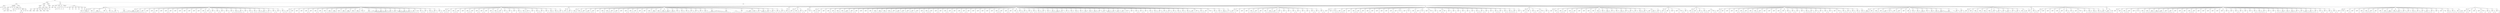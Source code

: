 digraph Tree {
	"t0" [label = "TEI"];
	"t1" [label = "teiHeader"];
	"t2" [label = "fileDesc"];
	"t3" [label = "titleStmt"];
	"t4" [label = "title"];
	"t5" [label = "title"];
	"t6" [label = "author"];
	"t7" [label = "idno"];
	"t8" [label = "idno"];
	"t9" [label = "persName"];
	"t10" [label = "forename"];
	"t11" [label = "nameLink"];
	"t12" [label = "surname"];
	"t13" [label = "publicationStmt"];
	"t14" [label = "publisher"];
	"t15" [label = "idno"];
	"t16" [label = "idno"];
	"t17" [label = "idno"];
	"t18" [label = "availability"];
	"t19" [label = "licence"];
	"t20" [label = "ab"];
	"t21" [label = "ref"];
	"t22" [label = "sourceDesc"];
	"t23" [label = "bibl"];
	"t24" [label = "name"];
	"t25" [label = "idno"];
	"t26" [label = "idno"];
	"t27" [label = "availability"];
	"t28" [label = "licence"];
	"t29" [label = "ab"];
	"t30" [label = "ref"];
	"t31" [label = "bibl"];
	"t32" [label = "date"];
	"t33" [label = "date"];
	"t34" [label = "idno"];
	"t35" [label = "profileDesc"];
	"t36" [label = "particDesc"];
	"t37" [label = "listPerson"];
	"t38" [label = "person"];
	"t39" [label = "persName"];
	"t40" [label = "person"];
	"t41" [label = "persName"];
	"t42" [label = "person"];
	"t43" [label = "persName"];
	"t44" [label = "person"];
	"t45" [label = "persName"];
	"t46" [label = "person"];
	"t47" [label = "persName"];
	"t48" [label = "person"];
	"t49" [label = "persName"];
	"t50" [label = "textClass"];
	"t51" [label = "keywords"];
	"t52" [label = "term"];
	"t53" [label = "term"];
	"t54" [label = "classCode"];
	"t55" [label = "revisionDesc"];
	"t56" [label = "listChange"];
	"t57" [label = "change"];
	"t58" [label = "text"];
	"t59" [label = "front"];
	"t60" [label = "docTitle"];
	"t61" [label = "titlePart"];
	"t62" [label = "titlePart"];
	"t63" [label = "docDate"];
	"t64" [label = "docAuthor"];
	"t65" [label = "div"];
	"t66" [label = "div"];
	"t67" [label = "div"];
	"t68" [label = "head"];
	"t69" [label = "p"];
	"t70" [label = "p"];
	"t71" [label = "div"];
	"t72" [label = "p"];
	"t73" [label = "div"];
	"t74" [label = "p"];
	"t75" [label = "performance"];
	"t76" [label = "ab"];
	"t77" [label = "castList"];
	"t78" [label = "head"];
	"t79" [label = "castItem"];
	"t80" [label = "role"];
	"t81" [label = "castItem"];
	"t82" [label = "role"];
	"t83" [label = "castItem"];
	"t84" [label = "role"];
	"t85" [label = "castItem"];
	"t86" [label = "role"];
	"t87" [label = "castItem"];
	"t88" [label = "role"];
	"t89" [label = "castItem"];
	"t90" [label = "role"];
	"t91" [label = "body"];
	"t92" [label = "div"];
	"t93" [label = "head"];
	"t94" [label = "div"];
	"t95" [label = "head"];
	"t96" [label = "sp"];
	"t97" [label = "speaker"];
	"t98" [label = "p"];
	"t99" [label = "s"];
	"t100" [label = "sp"];
	"t101" [label = "speaker"];
	"t102" [label = "p"];
	"t103" [label = "s"];
	"t104" [label = "s"];
	"t105" [label = "s"];
	"t106" [label = "s"];
	"t107" [label = "s"];
	"t108" [label = "sp"];
	"t109" [label = "speaker"];
	"t110" [label = "p"];
	"t111" [label = "s"];
	"t112" [label = "sp"];
	"t113" [label = "speaker"];
	"t114" [label = "p"];
	"t115" [label = "s"];
	"t116" [label = "s"];
	"t117" [label = "s"];
	"t118" [label = "s"];
	"t119" [label = "s"];
	"t120" [label = "s"];
	"t121" [label = "s"];
	"t122" [label = "sp"];
	"t123" [label = "speaker"];
	"t124" [label = "p"];
	"t125" [label = "s"];
	"t126" [label = "s"];
	"t127" [label = "sp"];
	"t128" [label = "speaker"];
	"t129" [label = "p"];
	"t130" [label = "s"];
	"t131" [label = "s"];
	"t132" [label = "s"];
	"t133" [label = "s"];
	"t134" [label = "s"];
	"t135" [label = "sp"];
	"t136" [label = "speaker"];
	"t137" [label = "p"];
	"t138" [label = "s"];
	"t139" [label = "sp"];
	"t140" [label = "speaker"];
	"t141" [label = "p"];
	"t142" [label = "s"];
	"t143" [label = "s"];
	"t144" [label = "s"];
	"t145" [label = "s"];
	"t146" [label = "s"];
	"t147" [label = "s"];
	"t148" [label = "s"];
	"t149" [label = "s"];
	"t150" [label = "s"];
	"t151" [label = "s"];
	"t152" [label = "s"];
	"t153" [label = "s"];
	"t154" [label = "div"];
	"t155" [label = "head"];
	"t156" [label = "sp"];
	"t157" [label = "speaker"];
	"t158" [label = "p"];
	"t159" [label = "s"];
	"t160" [label = "sp"];
	"t161" [label = "speaker"];
	"t162" [label = "p"];
	"t163" [label = "s"];
	"t164" [label = "sp"];
	"t165" [label = "speaker"];
	"t166" [label = "p"];
	"t167" [label = "s"];
	"t168" [label = "sp"];
	"t169" [label = "speaker"];
	"t170" [label = "p"];
	"t171" [label = "s"];
	"t172" [label = "sp"];
	"t173" [label = "speaker"];
	"t174" [label = "p"];
	"t175" [label = "s"];
	"t176" [label = "s"];
	"t177" [label = "sp"];
	"t178" [label = "speaker"];
	"t179" [label = "p"];
	"t180" [label = "s"];
	"t181" [label = "sp"];
	"t182" [label = "speaker"];
	"t183" [label = "p"];
	"t184" [label = "s"];
	"t185" [label = "sp"];
	"t186" [label = "speaker"];
	"t187" [label = "p"];
	"t188" [label = "s"];
	"t189" [label = "s"];
	"t190" [label = "sp"];
	"t191" [label = "speaker"];
	"t192" [label = "p"];
	"t193" [label = "s"];
	"t194" [label = "sp"];
	"t195" [label = "speaker"];
	"t196" [label = "p"];
	"t197" [label = "s"];
	"t198" [label = "sp"];
	"t199" [label = "speaker"];
	"t200" [label = "p"];
	"t201" [label = "s"];
	"t202" [label = "sp"];
	"t203" [label = "speaker"];
	"t204" [label = "p"];
	"t205" [label = "s"];
	"t206" [label = "sp"];
	"t207" [label = "speaker"];
	"t208" [label = "p"];
	"t209" [label = "s"];
	"t210" [label = "sp"];
	"t211" [label = "speaker"];
	"t212" [label = "p"];
	"t213" [label = "s"];
	"t214" [label = "sp"];
	"t215" [label = "speaker"];
	"t216" [label = "p"];
	"t217" [label = "s"];
	"t218" [label = "sp"];
	"t219" [label = "speaker"];
	"t220" [label = "p"];
	"t221" [label = "s"];
	"t222" [label = "s"];
	"t223" [label = "sp"];
	"t224" [label = "speaker"];
	"t225" [label = "p"];
	"t226" [label = "s"];
	"t227" [label = "s"];
	"t228" [label = "sp"];
	"t229" [label = "speaker"];
	"t230" [label = "p"];
	"t231" [label = "s"];
	"t232" [label = "sp"];
	"t233" [label = "speaker"];
	"t234" [label = "p"];
	"t235" [label = "s"];
	"t236" [label = "s"];
	"t237" [label = "sp"];
	"t238" [label = "speaker"];
	"t239" [label = "p"];
	"t240" [label = "s"];
	"t241" [label = "sp"];
	"t242" [label = "speaker"];
	"t243" [label = "p"];
	"t244" [label = "s"];
	"t245" [label = "sp"];
	"t246" [label = "speaker"];
	"t247" [label = "p"];
	"t248" [label = "s"];
	"t249" [label = "sp"];
	"t250" [label = "speaker"];
	"t251" [label = "p"];
	"t252" [label = "s"];
	"t253" [label = "s"];
	"t254" [label = "s"];
	"t255" [label = "s"];
	"t256" [label = "s"];
	"t257" [label = "sp"];
	"t258" [label = "speaker"];
	"t259" [label = "p"];
	"t260" [label = "s"];
	"t261" [label = "sp"];
	"t262" [label = "speaker"];
	"t263" [label = "p"];
	"t264" [label = "s"];
	"t265" [label = "sp"];
	"t266" [label = "speaker"];
	"t267" [label = "p"];
	"t268" [label = "s"];
	"t269" [label = "s"];
	"t270" [label = "sp"];
	"t271" [label = "speaker"];
	"t272" [label = "p"];
	"t273" [label = "s"];
	"t274" [label = "s"];
	"t275" [label = "sp"];
	"t276" [label = "speaker"];
	"t277" [label = "p"];
	"t278" [label = "s"];
	"t279" [label = "s"];
	"t280" [label = "s"];
	"t281" [label = "s"];
	"t282" [label = "s"];
	"t283" [label = "s"];
	"t284" [label = "sp"];
	"t285" [label = "speaker"];
	"t286" [label = "p"];
	"t287" [label = "s"];
	"t288" [label = "sp"];
	"t289" [label = "speaker"];
	"t290" [label = "p"];
	"t291" [label = "s"];
	"t292" [label = "sp"];
	"t293" [label = "speaker"];
	"t294" [label = "p"];
	"t295" [label = "s"];
	"t296" [label = "s"];
	"t297" [label = "sp"];
	"t298" [label = "speaker"];
	"t299" [label = "p"];
	"t300" [label = "s"];
	"t301" [label = "sp"];
	"t302" [label = "speaker"];
	"t303" [label = "p"];
	"t304" [label = "s"];
	"t305" [label = "s"];
	"t306" [label = "s"];
	"t307" [label = "div"];
	"t308" [label = "head"];
	"t309" [label = "sp"];
	"t310" [label = "speaker"];
	"t311" [label = "p"];
	"t312" [label = "s"];
	"t313" [label = "s"];
	"t314" [label = "sp"];
	"t315" [label = "speaker"];
	"t316" [label = "p"];
	"t317" [label = "s"];
	"t318" [label = "sp"];
	"t319" [label = "speaker"];
	"t320" [label = "p"];
	"t321" [label = "s"];
	"t322" [label = "sp"];
	"t323" [label = "speaker"];
	"t324" [label = "p"];
	"t325" [label = "s"];
	"t326" [label = "sp"];
	"t327" [label = "speaker"];
	"t328" [label = "p"];
	"t329" [label = "s"];
	"t330" [label = "s"];
	"t331" [label = "sp"];
	"t332" [label = "speaker"];
	"t333" [label = "p"];
	"t334" [label = "s"];
	"t335" [label = "sp"];
	"t336" [label = "speaker"];
	"t337" [label = "p"];
	"t338" [label = "s"];
	"t339" [label = "s"];
	"t340" [label = "sp"];
	"t341" [label = "speaker"];
	"t342" [label = "p"];
	"t343" [label = "s"];
	"t344" [label = "s"];
	"t345" [label = "sp"];
	"t346" [label = "speaker"];
	"t347" [label = "p"];
	"t348" [label = "s"];
	"t349" [label = "sp"];
	"t350" [label = "speaker"];
	"t351" [label = "p"];
	"t352" [label = "s"];
	"t353" [label = "s"];
	"t354" [label = "sp"];
	"t355" [label = "speaker"];
	"t356" [label = "p"];
	"t357" [label = "s"];
	"t358" [label = "s"];
	"t359" [label = "s"];
	"t360" [label = "s"];
	"t361" [label = "sp"];
	"t362" [label = "speaker"];
	"t363" [label = "p"];
	"t364" [label = "s"];
	"t365" [label = "sp"];
	"t366" [label = "speaker"];
	"t367" [label = "p"];
	"t368" [label = "s"];
	"t369" [label = "s"];
	"t370" [label = "sp"];
	"t371" [label = "speaker"];
	"t372" [label = "p"];
	"t373" [label = "s"];
	"t374" [label = "s"];
	"t375" [label = "s"];
	"t376" [label = "s"];
	"t377" [label = "sp"];
	"t378" [label = "speaker"];
	"t379" [label = "p"];
	"t380" [label = "s"];
	"t381" [label = "s"];
	"t382" [label = "sp"];
	"t383" [label = "speaker"];
	"t384" [label = "p"];
	"t385" [label = "s"];
	"t386" [label = "s"];
	"t387" [label = "s"];
	"t388" [label = "s"];
	"t389" [label = "sp"];
	"t390" [label = "speaker"];
	"t391" [label = "p"];
	"t392" [label = "s"];
	"t393" [label = "s"];
	"t394" [label = "sp"];
	"t395" [label = "speaker"];
	"t396" [label = "p"];
	"t397" [label = "s"];
	"t398" [label = "s"];
	"t399" [label = "s"];
	"t400" [label = "s"];
	"t401" [label = "s"];
	"t402" [label = "s"];
	"t403" [label = "s"];
	"t404" [label = "s"];
	"t405" [label = "s"];
	"t406" [label = "s"];
	"t407" [label = "s"];
	"t408" [label = "s"];
	"t409" [label = "s"];
	"t410" [label = "s"];
	"t411" [label = "sp"];
	"t412" [label = "speaker"];
	"t413" [label = "p"];
	"t414" [label = "s"];
	"t415" [label = "sp"];
	"t416" [label = "speaker"];
	"t417" [label = "p"];
	"t418" [label = "s"];
	"t419" [label = "sp"];
	"t420" [label = "speaker"];
	"t421" [label = "p"];
	"t422" [label = "s"];
	"t423" [label = "sp"];
	"t424" [label = "speaker"];
	"t425" [label = "p"];
	"t426" [label = "s"];
	"t427" [label = "s"];
	"t428" [label = "sp"];
	"t429" [label = "speaker"];
	"t430" [label = "p"];
	"t431" [label = "s"];
	"t432" [label = "s"];
	"t433" [label = "s"];
	"t434" [label = "s"];
	"t435" [label = "s"];
	"t436" [label = "s"];
	"t437" [label = "s"];
	"t438" [label = "sp"];
	"t439" [label = "speaker"];
	"t440" [label = "p"];
	"t441" [label = "s"];
	"t442" [label = "sp"];
	"t443" [label = "speaker"];
	"t444" [label = "p"];
	"t445" [label = "s"];
	"t446" [label = "sp"];
	"t447" [label = "speaker"];
	"t448" [label = "p"];
	"t449" [label = "s"];
	"t450" [label = "sp"];
	"t451" [label = "speaker"];
	"t452" [label = "p"];
	"t453" [label = "s"];
	"t454" [label = "stage"];
	"t455" [label = "sp"];
	"t456" [label = "speaker"];
	"t457" [label = "p"];
	"t458" [label = "s"];
	"t459" [label = "s"];
	"t460" [label = "s"];
	"t461" [label = "sp"];
	"t462" [label = "speaker"];
	"t463" [label = "p"];
	"t464" [label = "s"];
	"t465" [label = "sp"];
	"t466" [label = "speaker"];
	"t467" [label = "p"];
	"t468" [label = "s"];
	"t469" [label = "s"];
	"t470" [label = "s"];
	"t471" [label = "s"];
	"t472" [label = "sp"];
	"t473" [label = "speaker"];
	"t474" [label = "p"];
	"t475" [label = "s"];
	"t476" [label = "sp"];
	"t477" [label = "speaker"];
	"t478" [label = "p"];
	"t479" [label = "s"];
	"t480" [label = "s"];
	"t481" [label = "div"];
	"t482" [label = "head"];
	"t483" [label = "sp"];
	"t484" [label = "speaker"];
	"t485" [label = "p"];
	"t486" [label = "s"];
	"t487" [label = "s"];
	"t488" [label = "s"];
	"t489" [label = "sp"];
	"t490" [label = "speaker"];
	"t491" [label = "p"];
	"t492" [label = "s"];
	"t493" [label = "sp"];
	"t494" [label = "speaker"];
	"t495" [label = "p"];
	"t496" [label = "s"];
	"t497" [label = "s"];
	"t498" [label = "s"];
	"t499" [label = "sp"];
	"t500" [label = "speaker"];
	"t501" [label = "p"];
	"t502" [label = "s"];
	"t503" [label = "sp"];
	"t504" [label = "speaker"];
	"t505" [label = "p"];
	"t506" [label = "s"];
	"t507" [label = "sp"];
	"t508" [label = "speaker"];
	"t509" [label = "p"];
	"t510" [label = "s"];
	"t511" [label = "s"];
	"t512" [label = "s"];
	"t513" [label = "sp"];
	"t514" [label = "speaker"];
	"t515" [label = "p"];
	"t516" [label = "s"];
	"t517" [label = "sp"];
	"t518" [label = "speaker"];
	"t519" [label = "p"];
	"t520" [label = "s"];
	"t521" [label = "s"];
	"t522" [label = "sp"];
	"t523" [label = "speaker"];
	"t524" [label = "p"];
	"t525" [label = "s"];
	"t526" [label = "s"];
	"t527" [label = "sp"];
	"t528" [label = "speaker"];
	"t529" [label = "p"];
	"t530" [label = "s"];
	"t531" [label = "sp"];
	"t532" [label = "speaker"];
	"t533" [label = "p"];
	"t534" [label = "s"];
	"t535" [label = "s"];
	"t536" [label = "sp"];
	"t537" [label = "speaker"];
	"t538" [label = "p"];
	"t539" [label = "s"];
	"t540" [label = "s"];
	"t541" [label = "s"];
	"t542" [label = "s"];
	"t543" [label = "sp"];
	"t544" [label = "speaker"];
	"t545" [label = "p"];
	"t546" [label = "s"];
	"t547" [label = "sp"];
	"t548" [label = "speaker"];
	"t549" [label = "p"];
	"t550" [label = "s"];
	"t551" [label = "s"];
	"t552" [label = "sp"];
	"t553" [label = "speaker"];
	"t554" [label = "p"];
	"t555" [label = "s"];
	"t556" [label = "sp"];
	"t557" [label = "speaker"];
	"t558" [label = "p"];
	"t559" [label = "s"];
	"t560" [label = "sp"];
	"t561" [label = "speaker"];
	"t562" [label = "p"];
	"t563" [label = "s"];
	"t564" [label = "s"];
	"t565" [label = "sp"];
	"t566" [label = "speaker"];
	"t567" [label = "p"];
	"t568" [label = "s"];
	"t569" [label = "s"];
	"t570" [label = "s"];
	"t571" [label = "s"];
	"t572" [label = "stage"];
	"t573" [label = "p"];
	"t574" [label = "s"];
	"t575" [label = "sp"];
	"t576" [label = "speaker"];
	"t577" [label = "p"];
	"t578" [label = "s"];
	"t579" [label = "sp"];
	"t580" [label = "speaker"];
	"t581" [label = "p"];
	"t582" [label = "s"];
	"t583" [label = "s"];
	"t584" [label = "s"];
	"t585" [label = "sp"];
	"t586" [label = "speaker"];
	"t587" [label = "p"];
	"t588" [label = "s"];
	"t589" [label = "sp"];
	"t590" [label = "speaker"];
	"t591" [label = "p"];
	"t592" [label = "s"];
	"t593" [label = "sp"];
	"t594" [label = "speaker"];
	"t595" [label = "p"];
	"t596" [label = "s"];
	"t597" [label = "s"];
	"t598" [label = "s"];
	"t599" [label = "sp"];
	"t600" [label = "speaker"];
	"t601" [label = "p"];
	"t602" [label = "s"];
	"t603" [label = "s"];
	"t604" [label = "s"];
	"t605" [label = "s"];
	"t606" [label = "sp"];
	"t607" [label = "speaker"];
	"t608" [label = "p"];
	"t609" [label = "s"];
	"t610" [label = "s"];
	"t611" [label = "div"];
	"t612" [label = "head"];
	"t613" [label = "sp"];
	"t614" [label = "speaker"];
	"t615" [label = "p"];
	"t616" [label = "s"];
	"t617" [label = "s"];
	"t618" [label = "s"];
	"t619" [label = "sp"];
	"t620" [label = "speaker"];
	"t621" [label = "p"];
	"t622" [label = "s"];
	"t623" [label = "div"];
	"t624" [label = "head"];
	"t625" [label = "sp"];
	"t626" [label = "speaker"];
	"t627" [label = "p"];
	"t628" [label = "s"];
	"t629" [label = "s"];
	"t630" [label = "s"];
	"t631" [label = "sp"];
	"t632" [label = "speaker"];
	"t633" [label = "p"];
	"t634" [label = "s"];
	"t635" [label = "s"];
	"t636" [label = "s"];
	"t637" [label = "s"];
	"t638" [label = "sp"];
	"t639" [label = "speaker"];
	"t640" [label = "p"];
	"t641" [label = "s"];
	"t642" [label = "s"];
	"t643" [label = "s"];
	"t644" [label = "sp"];
	"t645" [label = "speaker"];
	"t646" [label = "p"];
	"t647" [label = "s"];
	"t648" [label = "s"];
	"t649" [label = "sp"];
	"t650" [label = "speaker"];
	"t651" [label = "p"];
	"t652" [label = "s"];
	"t653" [label = "sp"];
	"t654" [label = "speaker"];
	"t655" [label = "p"];
	"t656" [label = "s"];
	"t657" [label = "sp"];
	"t658" [label = "speaker"];
	"t659" [label = "p"];
	"t660" [label = "s"];
	"t661" [label = "s"];
	"t662" [label = "sp"];
	"t663" [label = "speaker"];
	"t664" [label = "p"];
	"t665" [label = "s"];
	"t666" [label = "s"];
	"t667" [label = "s"];
	"t668" [label = "s"];
	"t669" [label = "sp"];
	"t670" [label = "speaker"];
	"t671" [label = "p"];
	"t672" [label = "s"];
	"t673" [label = "s"];
	"t674" [label = "s"];
	"t675" [label = "sp"];
	"t676" [label = "speaker"];
	"t677" [label = "p"];
	"t678" [label = "s"];
	"t679" [label = "sp"];
	"t680" [label = "speaker"];
	"t681" [label = "p"];
	"t682" [label = "s"];
	"t683" [label = "sp"];
	"t684" [label = "speaker"];
	"t685" [label = "p"];
	"t686" [label = "s"];
	"t687" [label = "s"];
	"t688" [label = "sp"];
	"t689" [label = "speaker"];
	"t690" [label = "p"];
	"t691" [label = "s"];
	"t692" [label = "s"];
	"t693" [label = "s"];
	"t694" [label = "sp"];
	"t695" [label = "speaker"];
	"t696" [label = "p"];
	"t697" [label = "s"];
	"t698" [label = "s"];
	"t699" [label = "sp"];
	"t700" [label = "speaker"];
	"t701" [label = "p"];
	"t702" [label = "s"];
	"t703" [label = "s"];
	"t704" [label = "sp"];
	"t705" [label = "speaker"];
	"t706" [label = "p"];
	"t707" [label = "s"];
	"t708" [label = "sp"];
	"t709" [label = "speaker"];
	"t710" [label = "p"];
	"t711" [label = "s"];
	"t712" [label = "sp"];
	"t713" [label = "speaker"];
	"t714" [label = "p"];
	"t715" [label = "s"];
	"t716" [label = "s"];
	"t717" [label = "s"];
	"t718" [label = "sp"];
	"t719" [label = "speaker"];
	"t720" [label = "p"];
	"t721" [label = "s"];
	"t722" [label = "sp"];
	"t723" [label = "speaker"];
	"t724" [label = "p"];
	"t725" [label = "s"];
	"t726" [label = "s"];
	"t727" [label = "sp"];
	"t728" [label = "speaker"];
	"t729" [label = "p"];
	"t730" [label = "s"];
	"t731" [label = "s"];
	"t732" [label = "s"];
	"t733" [label = "s"];
	"t734" [label = "sp"];
	"t735" [label = "speaker"];
	"t736" [label = "p"];
	"t737" [label = "s"];
	"t738" [label = "s"];
	"t739" [label = "s"];
	"t740" [label = "s"];
	"t741" [label = "s"];
	"t742" [label = "sp"];
	"t743" [label = "speaker"];
	"t744" [label = "p"];
	"t745" [label = "s"];
	"t746" [label = "s"];
	"t747" [label = "sp"];
	"t748" [label = "speaker"];
	"t749" [label = "p"];
	"t750" [label = "s"];
	"t751" [label = "s"];
	"t752" [label = "s"];
	"t753" [label = "sp"];
	"t754" [label = "speaker"];
	"t755" [label = "p"];
	"t756" [label = "s"];
	"t757" [label = "s"];
	"t758" [label = "s"];
	"t759" [label = "sp"];
	"t760" [label = "speaker"];
	"t761" [label = "p"];
	"t762" [label = "s"];
	"t763" [label = "s"];
	"t764" [label = "s"];
	"t765" [label = "sp"];
	"t766" [label = "speaker"];
	"t767" [label = "p"];
	"t768" [label = "s"];
	"t769" [label = "s"];
	"t770" [label = "sp"];
	"t771" [label = "speaker"];
	"t772" [label = "p"];
	"t773" [label = "s"];
	"t774" [label = "sp"];
	"t775" [label = "speaker"];
	"t776" [label = "p"];
	"t777" [label = "s"];
	"t778" [label = "sp"];
	"t779" [label = "speaker"];
	"t780" [label = "p"];
	"t781" [label = "s"];
	"t782" [label = "s"];
	"t783" [label = "s"];
	"t784" [label = "s"];
	"t785" [label = "s"];
	"t786" [label = "s"];
	"t787" [label = "s"];
	"t788" [label = "s"];
	"t789" [label = "s"];
	"t790" [label = "s"];
	"t791" [label = "s"];
	"t792" [label = "s"];
	"t793" [label = "s"];
	"t794" [label = "s"];
	"t795" [label = "s"];
	"t796" [label = "sp"];
	"t797" [label = "speaker"];
	"t798" [label = "p"];
	"t799" [label = "s"];
	"t800" [label = "s"];
	"t801" [label = "s"];
	"t802" [label = "s"];
	"t803" [label = "s"];
	"t804" [label = "s"];
	"t805" [label = "sp"];
	"t806" [label = "speaker"];
	"t807" [label = "p"];
	"t808" [label = "s"];
	"t809" [label = "s"];
	"t810" [label = "s"];
	"t811" [label = "s"];
	"t812" [label = "s"];
	"t813" [label = "s"];
	"t814" [label = "s"];
	"t815" [label = "sp"];
	"t816" [label = "speaker"];
	"t817" [label = "p"];
	"t818" [label = "s"];
	"t819" [label = "s"];
	"t820" [label = "stage"];
	"t821" [label = "p"];
	"t822" [label = "s"];
	"t823" [label = "sp"];
	"t824" [label = "speaker"];
	"t825" [label = "p"];
	"t826" [label = "s"];
	"t827" [label = "s"];
	"t828" [label = "s"];
	"t829" [label = "s"];
	"t830" [label = "s"];
	"t831" [label = "sp"];
	"t832" [label = "speaker"];
	"t833" [label = "p"];
	"t834" [label = "s"];
	"t835" [label = "sp"];
	"t836" [label = "speaker"];
	"t837" [label = "p"];
	"t838" [label = "s"];
	"t839" [label = "s"];
	"t840" [label = "sp"];
	"t841" [label = "speaker"];
	"t842" [label = "p"];
	"t843" [label = "s"];
	"t844" [label = "sp"];
	"t845" [label = "speaker"];
	"t846" [label = "p"];
	"t847" [label = "s"];
	"t848" [label = "s"];
	"t849" [label = "s"];
	"t850" [label = "sp"];
	"t851" [label = "speaker"];
	"t852" [label = "p"];
	"t853" [label = "s"];
	"t854" [label = "s"];
	"t855" [label = "div"];
	"t856" [label = "head"];
	"t857" [label = "sp"];
	"t858" [label = "speaker"];
	"t859" [label = "p"];
	"t860" [label = "s"];
	"t861" [label = "s"];
	"t862" [label = "s"];
	"t863" [label = "div"];
	"t864" [label = "head"];
	"t865" [label = "sp"];
	"t866" [label = "speaker"];
	"t867" [label = "p"];
	"t868" [label = "s"];
	"t869" [label = "s"];
	"t870" [label = "sp"];
	"t871" [label = "speaker"];
	"t872" [label = "p"];
	"t873" [label = "s"];
	"t874" [label = "s"];
	"t875" [label = "s"];
	"t876" [label = "sp"];
	"t877" [label = "speaker"];
	"t878" [label = "p"];
	"t879" [label = "s"];
	"t880" [label = "s"];
	"t881" [label = "div"];
	"t882" [label = "head"];
	"t883" [label = "sp"];
	"t884" [label = "speaker"];
	"t885" [label = "p"];
	"t886" [label = "s"];
	"t887" [label = "stage"];
	"t888" [label = "p"];
	"t889" [label = "s"];
	"t890" [label = "div"];
	"t891" [label = "head"];
	"t892" [label = "sp"];
	"t893" [label = "speaker"];
	"t894" [label = "p"];
	"t895" [label = "s"];
	"t896" [label = "s"];
	"t897" [label = "s"];
	"t898" [label = "sp"];
	"t899" [label = "speaker"];
	"t900" [label = "p"];
	"t901" [label = "s"];
	"t902" [label = "sp"];
	"t903" [label = "speaker"];
	"t904" [label = "p"];
	"t905" [label = "s"];
	"t906" [label = "sp"];
	"t907" [label = "speaker"];
	"t908" [label = "p"];
	"t909" [label = "s"];
	"t910" [label = "s"];
	"t911" [label = "sp"];
	"t912" [label = "speaker"];
	"t913" [label = "p"];
	"t914" [label = "s"];
	"t915" [label = "s"];
	"t916" [label = "sp"];
	"t917" [label = "speaker"];
	"t918" [label = "p"];
	"t919" [label = "s"];
	"t920" [label = "s"];
	"t921" [label = "s"];
	"t922" [label = "sp"];
	"t923" [label = "speaker"];
	"t924" [label = "p"];
	"t925" [label = "s"];
	"t926" [label = "s"];
	"t927" [label = "s"];
	"t928" [label = "s"];
	"t929" [label = "s"];
	"t930" [label = "sp"];
	"t931" [label = "speaker"];
	"t932" [label = "p"];
	"t933" [label = "s"];
	"t934" [label = "sp"];
	"t935" [label = "speaker"];
	"t936" [label = "p"];
	"t937" [label = "s"];
	"t938" [label = "s"];
	"t939" [label = "sp"];
	"t940" [label = "speaker"];
	"t941" [label = "p"];
	"t942" [label = "s"];
	"t943" [label = "sp"];
	"t944" [label = "speaker"];
	"t945" [label = "p"];
	"t946" [label = "s"];
	"t947" [label = "sp"];
	"t948" [label = "speaker"];
	"t949" [label = "p"];
	"t950" [label = "s"];
	"t951" [label = "sp"];
	"t952" [label = "speaker"];
	"t953" [label = "p"];
	"t954" [label = "s"];
	"t955" [label = "sp"];
	"t956" [label = "speaker"];
	"t957" [label = "p"];
	"t958" [label = "s"];
	"t959" [label = "s"];
	"t960" [label = "sp"];
	"t961" [label = "speaker"];
	"t962" [label = "p"];
	"t963" [label = "s"];
	"t964" [label = "s"];
	"t965" [label = "s"];
	"t966" [label = "sp"];
	"t967" [label = "speaker"];
	"t968" [label = "p"];
	"t969" [label = "s"];
	"t970" [label = "s"];
	"t971" [label = "s"];
	"t972" [label = "sp"];
	"t973" [label = "speaker"];
	"t974" [label = "p"];
	"t975" [label = "s"];
	"t976" [label = "s"];
	"t977" [label = "s"];
	"t978" [label = "s"];
	"t979" [label = "sp"];
	"t980" [label = "speaker"];
	"t981" [label = "p"];
	"t982" [label = "s"];
	"t983" [label = "s"];
	"t984" [label = "s"];
	"t985" [label = "s"];
	"t986" [label = "sp"];
	"t987" [label = "speaker"];
	"t988" [label = "p"];
	"t989" [label = "s"];
	"t990" [label = "s"];
	"t991" [label = "sp"];
	"t992" [label = "speaker"];
	"t993" [label = "p"];
	"t994" [label = "s"];
	"t995" [label = "s"];
	"t996" [label = "sp"];
	"t997" [label = "speaker"];
	"t998" [label = "p"];
	"t999" [label = "s"];
	"t1000" [label = "s"];
	"t1001" [label = "s"];
	"t1002" [label = "sp"];
	"t1003" [label = "speaker"];
	"t1004" [label = "p"];
	"t1005" [label = "s"];
	"t1006" [label = "s"];
	"t1007" [label = "sp"];
	"t1008" [label = "speaker"];
	"t1009" [label = "p"];
	"t1010" [label = "s"];
	"t1011" [label = "sp"];
	"t1012" [label = "speaker"];
	"t1013" [label = "p"];
	"t1014" [label = "s"];
	"t1015" [label = "s"];
	"t1016" [label = "sp"];
	"t1017" [label = "speaker"];
	"t1018" [label = "p"];
	"t1019" [label = "s"];
	"t1020" [label = "s"];
	"t1021" [label = "s"];
	"t1022" [label = "sp"];
	"t1023" [label = "speaker"];
	"t1024" [label = "p"];
	"t1025" [label = "s"];
	"t1026" [label = "sp"];
	"t1027" [label = "speaker"];
	"t1028" [label = "p"];
	"t1029" [label = "s"];
	"t1030" [label = "s"];
	"t1031" [label = "sp"];
	"t1032" [label = "speaker"];
	"t1033" [label = "p"];
	"t1034" [label = "s"];
	"t1035" [label = "sp"];
	"t1036" [label = "speaker"];
	"t1037" [label = "p"];
	"t1038" [label = "s"];
	"t1039" [label = "s"];
	"t1040" [label = "sp"];
	"t1041" [label = "speaker"];
	"t1042" [label = "p"];
	"t1043" [label = "s"];
	"t1044" [label = "s"];
	"t1045" [label = "sp"];
	"t1046" [label = "speaker"];
	"t1047" [label = "p"];
	"t1048" [label = "s"];
	"t1049" [label = "sp"];
	"t1050" [label = "speaker"];
	"t1051" [label = "p"];
	"t1052" [label = "s"];
	"t1053" [label = "s"];
	"t1054" [label = "sp"];
	"t1055" [label = "speaker"];
	"t1056" [label = "p"];
	"t1057" [label = "s"];
	"t1058" [label = "s"];
	"t1059" [label = "sp"];
	"t1060" [label = "speaker"];
	"t1061" [label = "p"];
	"t1062" [label = "s"];
	"t1063" [label = "sp"];
	"t1064" [label = "speaker"];
	"t1065" [label = "p"];
	"t1066" [label = "s"];
	"t1067" [label = "sp"];
	"t1068" [label = "speaker"];
	"t1069" [label = "p"];
	"t1070" [label = "s"];
	"t1071" [label = "sp"];
	"t1072" [label = "speaker"];
	"t1073" [label = "p"];
	"t1074" [label = "s"];
	"t1075" [label = "sp"];
	"t1076" [label = "speaker"];
	"t1077" [label = "p"];
	"t1078" [label = "s"];
	"t1079" [label = "sp"];
	"t1080" [label = "speaker"];
	"t1081" [label = "p"];
	"t1082" [label = "s"];
	"t1083" [label = "sp"];
	"t1084" [label = "speaker"];
	"t1085" [label = "p"];
	"t1086" [label = "s"];
	"t1087" [label = "s"];
	"t1088" [label = "s"];
	"t1089" [label = "sp"];
	"t1090" [label = "speaker"];
	"t1091" [label = "p"];
	"t1092" [label = "s"];
	"t1093" [label = "sp"];
	"t1094" [label = "speaker"];
	"t1095" [label = "p"];
	"t1096" [label = "s"];
	"t1097" [label = "s"];
	"t1098" [label = "sp"];
	"t1099" [label = "speaker"];
	"t1100" [label = "p"];
	"t1101" [label = "s"];
	"t1102" [label = "sp"];
	"t1103" [label = "speaker"];
	"t1104" [label = "p"];
	"t1105" [label = "s"];
	"t1106" [label = "s"];
	"t1107" [label = "sp"];
	"t1108" [label = "speaker"];
	"t1109" [label = "p"];
	"t1110" [label = "s"];
	"t1111" [label = "s"];
	"t1112" [label = "s"];
	"t1113" [label = "sp"];
	"t1114" [label = "speaker"];
	"t1115" [label = "p"];
	"t1116" [label = "s"];
	"t1117" [label = "s"];
	"t1118" [label = "sp"];
	"t1119" [label = "speaker"];
	"t1120" [label = "p"];
	"t1121" [label = "s"];
	"t1122" [label = "s"];
	"t1123" [label = "sp"];
	"t1124" [label = "speaker"];
	"t1125" [label = "p"];
	"t1126" [label = "s"];
	"t1127" [label = "s"];
	"t1128" [label = "sp"];
	"t1129" [label = "speaker"];
	"t1130" [label = "p"];
	"t1131" [label = "s"];
	"t1132" [label = "s"];
	"t1133" [label = "s"];
	"t1134" [label = "s"];
	"t1135" [label = "sp"];
	"t1136" [label = "speaker"];
	"t1137" [label = "p"];
	"t1138" [label = "s"];
	"t1139" [label = "sp"];
	"t1140" [label = "speaker"];
	"t1141" [label = "p"];
	"t1142" [label = "s"];
	"t1143" [label = "sp"];
	"t1144" [label = "speaker"];
	"t1145" [label = "p"];
	"t1146" [label = "s"];
	"t1147" [label = "sp"];
	"t1148" [label = "speaker"];
	"t1149" [label = "p"];
	"t1150" [label = "s"];
	"t1151" [label = "s"];
	"t1152" [label = "s"];
	"t1153" [label = "s"];
	"t1154" [label = "s"];
	"t1155" [label = "s"];
	"t1156" [label = "s"];
	"t1157" [label = "s"];
	"t1158" [label = "sp"];
	"t1159" [label = "speaker"];
	"t1160" [label = "p"];
	"t1161" [label = "s"];
	"t1162" [label = "sp"];
	"t1163" [label = "speaker"];
	"t1164" [label = "p"];
	"t1165" [label = "s"];
	"t1166" [label = "s"];
	"t1167" [label = "sp"];
	"t1168" [label = "speaker"];
	"t1169" [label = "p"];
	"t1170" [label = "s"];
	"t1171" [label = "s"];
	"t1172" [label = "sp"];
	"t1173" [label = "speaker"];
	"t1174" [label = "p"];
	"t1175" [label = "s"];
	"t1176" [label = "s"];
	"t1177" [label = "s"];
	"t1178" [label = "sp"];
	"t1179" [label = "speaker"];
	"t1180" [label = "p"];
	"t1181" [label = "s"];
	"t1182" [label = "sp"];
	"t1183" [label = "speaker"];
	"t1184" [label = "p"];
	"t1185" [label = "s"];
	"t1186" [label = "s"];
	"t1187" [label = "s"];
	"t1188" [label = "sp"];
	"t1189" [label = "speaker"];
	"t1190" [label = "p"];
	"t1191" [label = "s"];
	"t1192" [label = "s"];
	"t1193" [label = "sp"];
	"t1194" [label = "speaker"];
	"t1195" [label = "p"];
	"t1196" [label = "s"];
	"t1197" [label = "s"];
	"t1198" [label = "s"];
	"t1199" [label = "s"];
	"t1200" [label = "s"];
	"t1201" [label = "s"];
	"t1202" [label = "sp"];
	"t1203" [label = "speaker"];
	"t1204" [label = "p"];
	"t1205" [label = "s"];
	"t1206" [label = "s"];
	"t1207" [label = "s"];
	"t1208" [label = "sp"];
	"t1209" [label = "speaker"];
	"t1210" [label = "p"];
	"t1211" [label = "s"];
	"t1212" [label = "s"];
	"t1213" [label = "s"];
	"t1214" [label = "s"];
	"t1215" [label = "s"];
	"t1216" [label = "sp"];
	"t1217" [label = "speaker"];
	"t1218" [label = "p"];
	"t1219" [label = "s"];
	"t1220" [label = "sp"];
	"t1221" [label = "speaker"];
	"t1222" [label = "p"];
	"t1223" [label = "s"];
	"t1224" [label = "s"];
	"t1225" [label = "s"];
	"t1226" [label = "sp"];
	"t1227" [label = "speaker"];
	"t1228" [label = "p"];
	"t1229" [label = "s"];
	"t1230" [label = "s"];
	"t1231" [label = "sp"];
	"t1232" [label = "speaker"];
	"t1233" [label = "p"];
	"t1234" [label = "s"];
	"t1235" [label = "stage"];
	"t1236" [label = "p"];
	"t1237" [label = "s"];
	"t1238" [label = "sp"];
	"t1239" [label = "speaker"];
	"t1240" [label = "p"];
	"t1241" [label = "s"];
	"t1242" [label = "sp"];
	"t1243" [label = "speaker"];
	"t1244" [label = "p"];
	"t1245" [label = "s"];
	"t1246" [label = "s"];
	"t1247" [label = "sp"];
	"t1248" [label = "speaker"];
	"t1249" [label = "p"];
	"t1250" [label = "s"];
	"t1251" [label = "s"];
	"t1252" [label = "sp"];
	"t1253" [label = "speaker"];
	"t1254" [label = "p"];
	"t1255" [label = "s"];
	"t1256" [label = "sp"];
	"t1257" [label = "speaker"];
	"t1258" [label = "p"];
	"t1259" [label = "s"];
	"t1260" [label = "s"];
	"t1261" [label = "sp"];
	"t1262" [label = "speaker"];
	"t1263" [label = "p"];
	"t1264" [label = "s"];
	"t1265" [label = "s"];
	"t1266" [label = "s"];
	"t1267" [label = "s"];
	"t1268" [label = "sp"];
	"t1269" [label = "speaker"];
	"t1270" [label = "p"];
	"t1271" [label = "s"];
	"t1272" [label = "s"];
	"t1273" [label = "sp"];
	"t1274" [label = "speaker"];
	"t1275" [label = "p"];
	"t1276" [label = "s"];
	"t1277" [label = "s"];
	"t1278" [label = "s"];
	"t1279" [label = "sp"];
	"t1280" [label = "speaker"];
	"t1281" [label = "p"];
	"t1282" [label = "s"];
	"t1283" [label = "s"];
	"t1284" [label = "sp"];
	"t1285" [label = "speaker"];
	"t1286" [label = "p"];
	"t1287" [label = "s"];
	"t1288" [label = "s"];
	"t1289" [label = "sp"];
	"t1290" [label = "speaker"];
	"t1291" [label = "p"];
	"t1292" [label = "s"];
	"t1293" [label = "s"];
	"t1294" [label = "s"];
	"t1295" [label = "sp"];
	"t1296" [label = "speaker"];
	"t1297" [label = "p"];
	"t1298" [label = "s"];
	"t1299" [label = "s"];
	"t1300" [label = "sp"];
	"t1301" [label = "speaker"];
	"t1302" [label = "p"];
	"t1303" [label = "s"];
	"t1304" [label = "s"];
	"t1305" [label = "s"];
	"t1306" [label = "s"];
	"t1307" [label = "s"];
	"t1308" [label = "sp"];
	"t1309" [label = "speaker"];
	"t1310" [label = "p"];
	"t1311" [label = "s"];
	"t1312" [label = "stage"];
	"t1313" [label = "p"];
	"t1314" [label = "s"];
	"t1315" [label = "s"];
	"t1316" [label = "sp"];
	"t1317" [label = "speaker"];
	"t1318" [label = "p"];
	"t1319" [label = "s"];
	"t1320" [label = "s"];
	"t1321" [label = "s"];
	"t1322" [label = "sp"];
	"t1323" [label = "speaker"];
	"t1324" [label = "p"];
	"t1325" [label = "s"];
	"t1326" [label = "stage"];
	"t1327" [label = "p"];
	"t1328" [label = "s"];
	"t1329" [label = "sp"];
	"t1330" [label = "speaker"];
	"t1331" [label = "p"];
	"t1332" [label = "s"];
	"t1333" [label = "s"];
	"t1334" [label = "sp"];
	"t1335" [label = "speaker"];
	"t1336" [label = "p"];
	"t1337" [label = "s"];
	"t1338" [label = "sp"];
	"t1339" [label = "speaker"];
	"t1340" [label = "p"];
	"t1341" [label = "s"];
	"t1342" [label = "s"];
	"t1343" [label = "s"];
	"t1344" [label = "s"];
	"t1345" [label = "s"];
	"t1346" [label = "sp"];
	"t1347" [label = "head"];
	"t1348" [label = "p"];
	"t1349" [label = "s"];
	"t1350" [label = "s"];
	"t1351" [label = "s"];
	"t1352" [label = "div"];
	"t1353" [label = "head"];
	"t1354" [label = "sp"];
	"t1355" [label = "speaker"];
	"t1356" [label = "p"];
	"t1357" [label = "s"];
	"t1358" [label = "sp"];
	"t1359" [label = "speaker"];
	"t1360" [label = "p"];
	"t1361" [label = "s"];
	"t1362" [label = "sp"];
	"t1363" [label = "speaker"];
	"t1364" [label = "p"];
	"t1365" [label = "s"];
	"t1366" [label = "sp"];
	"t1367" [label = "speaker"];
	"t1368" [label = "p"];
	"t1369" [label = "s"];
	"t1370" [label = "sp"];
	"t1371" [label = "speaker"];
	"t1372" [label = "p"];
	"t1373" [label = "s"];
	"t1374" [label = "s"];
	"t1375" [label = "s"];
	"t1376" [label = "s"];
	"t1377" [label = "sp"];
	"t1378" [label = "speaker"];
	"t1379" [label = "p"];
	"t1380" [label = "s"];
	"t1381" [label = "s"];
	"t1382" [label = "sp"];
	"t1383" [label = "speaker"];
	"t1384" [label = "p"];
	"t1385" [label = "s"];
	"t1386" [label = "sp"];
	"t1387" [label = "speaker"];
	"t1388" [label = "p"];
	"t1389" [label = "s"];
	"t1390" [label = "sp"];
	"t1391" [label = "speaker"];
	"t1392" [label = "p"];
	"t1393" [label = "s"];
	"t1394" [label = "s"];
	"t1395" [label = "s"];
	"t1396" [label = "s"];
	"t1397" [label = "s"];
	"t1398" [label = "s"];
	"t1399" [label = "sp"];
	"t1400" [label = "speaker"];
	"t1401" [label = "p"];
	"t1402" [label = "s"];
	"t1403" [label = "sp"];
	"t1404" [label = "speaker"];
	"t1405" [label = "p"];
	"t1406" [label = "s"];
	"t1407" [label = "sp"];
	"t1408" [label = "speaker"];
	"t1409" [label = "p"];
	"t1410" [label = "s"];
	"t1411" [label = "sp"];
	"t1412" [label = "speaker"];
	"t1413" [label = "p"];
	"t1414" [label = "s"];
	"t1415" [label = "sp"];
	"t1416" [label = "speaker"];
	"t1417" [label = "p"];
	"t1418" [label = "s"];
	"t1419" [label = "s"];
	"t1420" [label = "sp"];
	"t1421" [label = "speaker"];
	"t1422" [label = "p"];
	"t1423" [label = "s"];
	"t1424" [label = "sp"];
	"t1425" [label = "speaker"];
	"t1426" [label = "p"];
	"t1427" [label = "s"];
	"t1428" [label = "sp"];
	"t1429" [label = "speaker"];
	"t1430" [label = "p"];
	"t1431" [label = "s"];
	"t1432" [label = "sp"];
	"t1433" [label = "speaker"];
	"t1434" [label = "p"];
	"t1435" [label = "s"];
	"t1436" [label = "s"];
	"t1437" [label = "sp"];
	"t1438" [label = "speaker"];
	"t1439" [label = "p"];
	"t1440" [label = "s"];
	"t1441" [label = "sp"];
	"t1442" [label = "speaker"];
	"t1443" [label = "p"];
	"t1444" [label = "s"];
	"t1445" [label = "s"];
	"t1446" [label = "div"];
	"t1447" [label = "head"];
	"t1448" [label = "sp"];
	"t1449" [label = "speaker"];
	"t1450" [label = "p"];
	"t1451" [label = "s"];
	"t1452" [label = "sp"];
	"t1453" [label = "speaker"];
	"t1454" [label = "p"];
	"t1455" [label = "s"];
	"t1456" [label = "stage"];
	"t1457" [label = "p"];
	"t1458" [label = "s"];
	"t1459" [label = "s"];
	"t1460" [label = "s"];
	"t1461" [label = "sp"];
	"t1462" [label = "speaker"];
	"t1463" [label = "p"];
	"t1464" [label = "s"];
	"t1465" [label = "s"];
	"t1466" [label = "s"];
	"t1467" [label = "sp"];
	"t1468" [label = "speaker"];
	"t1469" [label = "p"];
	"t1470" [label = "s"];
	"t1471" [label = "sp"];
	"t1472" [label = "speaker"];
	"t1473" [label = "p"];
	"t1474" [label = "s"];
	"t1475" [label = "sp"];
	"t1476" [label = "speaker"];
	"t1477" [label = "p"];
	"t1478" [label = "s"];
	"t1479" [label = "s"];
	"t1480" [label = "s"];
	"t1481" [label = "sp"];
	"t1482" [label = "speaker"];
	"t1483" [label = "p"];
	"t1484" [label = "s"];
	"t1485" [label = "s"];
	"t1486" [label = "sp"];
	"t1487" [label = "speaker"];
	"t1488" [label = "p"];
	"t1489" [label = "s"];
	"t1490" [label = "sp"];
	"t1491" [label = "speaker"];
	"t1492" [label = "p"];
	"t1493" [label = "s"];
	"t1494" [label = "s"];
	"t1495" [label = "sp"];
	"t1496" [label = "speaker"];
	"t1497" [label = "p"];
	"t1498" [label = "s"];
	"t1499" [label = "sp"];
	"t1500" [label = "speaker"];
	"t1501" [label = "p"];
	"t1502" [label = "s"];
	"t1503" [label = "sp"];
	"t1504" [label = "speaker"];
	"t1505" [label = "p"];
	"t1506" [label = "s"];
	"t1507" [label = "sp"];
	"t1508" [label = "speaker"];
	"t1509" [label = "p"];
	"t1510" [label = "s"];
	"t1511" [label = "sp"];
	"t1512" [label = "speaker"];
	"t1513" [label = "p"];
	"t1514" [label = "s"];
	"t1515" [label = "s"];
	"t1516" [label = "sp"];
	"t1517" [label = "speaker"];
	"t1518" [label = "p"];
	"t1519" [label = "s"];
	"t1520" [label = "stage"];
	"t1521" [label = "p"];
	"t1522" [label = "s"];
	"t1523" [label = "sp"];
	"t1524" [label = "speaker"];
	"t1525" [label = "p"];
	"t1526" [label = "s"];
	"t1527" [label = "stage"];
	"t1528" [label = "p"];
	"t1529" [label = "s"];
	"t1530" [label = "sp"];
	"t1531" [label = "speaker"];
	"t1532" [label = "p"];
	"t1533" [label = "s"];
	"t1534" [label = "s"];
	"t1535" [label = "sp"];
	"t1536" [label = "speaker"];
	"t1537" [label = "p"];
	"t1538" [label = "s"];
	"t1539" [label = "stage"];
	"t1540" [label = "p"];
	"t1541" [label = "s"];
	"t1542" [label = "sp"];
	"t1543" [label = "speaker"];
	"t1544" [label = "p"];
	"t1545" [label = "s"];
	"t1546" [label = "stage"];
	"t1547" [label = "p"];
	"t1548" [label = "s"];
	"t1549" [label = "sp"];
	"t1550" [label = "speaker"];
	"t1551" [label = "p"];
	"t1552" [label = "s"];
	"t1553" [label = "sp"];
	"t1554" [label = "speaker"];
	"t1555" [label = "p"];
	"t1556" [label = "s"];
	"t1557" [label = "s"];
	"t1558" [label = "stage"];
	"t1559" [label = "p"];
	"t1560" [label = "s"];
	"t1561" [label = "sp"];
	"t1562" [label = "speaker"];
	"t1563" [label = "p"];
	"t1564" [label = "s"];
	"t1565" [label = "sp"];
	"t1566" [label = "speaker"];
	"t1567" [label = "p"];
	"t1568" [label = "s"];
	"t1569" [label = "sp"];
	"t1570" [label = "speaker"];
	"t1571" [label = "p"];
	"t1572" [label = "s"];
	"t1573" [label = "sp"];
	"t1574" [label = "speaker"];
	"t1575" [label = "p"];
	"t1576" [label = "s"];
	"t1577" [label = "sp"];
	"t1578" [label = "speaker"];
	"t1579" [label = "p"];
	"t1580" [label = "s"];
	"t1581" [label = "sp"];
	"t1582" [label = "speaker"];
	"t1583" [label = "p"];
	"t1584" [label = "s"];
	"t1585" [label = "sp"];
	"t1586" [label = "speaker"];
	"t1587" [label = "p"];
	"t1588" [label = "s"];
	"t1589" [label = "s"];
	"t1590" [label = "s"];
	"t1591" [label = "sp"];
	"t1592" [label = "speaker"];
	"t1593" [label = "p"];
	"t1594" [label = "s"];
	"t1595" [label = "s"];
	"t1596" [label = "sp"];
	"t1597" [label = "speaker"];
	"t1598" [label = "p"];
	"t1599" [label = "s"];
	"t1600" [label = "sp"];
	"t1601" [label = "speaker"];
	"t1602" [label = "p"];
	"t1603" [label = "s"];
	"t1604" [label = "sp"];
	"t1605" [label = "speaker"];
	"t1606" [label = "p"];
	"t1607" [label = "s"];
	"t1608" [label = "s"];
	"t1609" [label = "s"];
	"t1610" [label = "sp"];
	"t1611" [label = "speaker"];
	"t1612" [label = "p"];
	"t1613" [label = "s"];
	"t1614" [label = "sp"];
	"t1615" [label = "speaker"];
	"t1616" [label = "p"];
	"t1617" [label = "s"];
	"t1618" [label = "s"];
	"t1619" [label = "sp"];
	"t1620" [label = "speaker"];
	"t1621" [label = "p"];
	"t1622" [label = "s"];
	"t1623" [label = "s"];
	"t1624" [label = "s"];
	"t1625" [label = "s"];
	"t1626" [label = "sp"];
	"t1627" [label = "speaker"];
	"t1628" [label = "p"];
	"t1629" [label = "s"];
	"t1630" [label = "sp"];
	"t1631" [label = "speaker"];
	"t1632" [label = "p"];
	"t1633" [label = "s"];
	"t1634" [label = "div"];
	"t1635" [label = "head"];
	"t1636" [label = "sp"];
	"t1637" [label = "speaker"];
	"t1638" [label = "p"];
	"t1639" [label = "s"];
	"t1640" [label = "s"];
	"t1641" [label = "sp"];
	"t1642" [label = "speaker"];
	"t1643" [label = "p"];
	"t1644" [label = "s"];
	"t1645" [label = "sp"];
	"t1646" [label = "speaker"];
	"t1647" [label = "p"];
	"t1648" [label = "s"];
	"t1649" [label = "s"];
	"t1650" [label = "sp"];
	"t1651" [label = "speaker"];
	"t1652" [label = "p"];
	"t1653" [label = "s"];
	"t1654" [label = "s"];
	"t1655" [label = "stage"];
	"t1656" [label = "p"];
	"t1657" [label = "s"];
	"t1658" [label = "sp"];
	"t1659" [label = "speaker"];
	"t1660" [label = "p"];
	"t1661" [label = "s"];
	"t1662" [label = "div"];
	"t1663" [label = "head"];
	"t1664" [label = "sp"];
	"t1665" [label = "speaker"];
	"t1666" [label = "p"];
	"t1667" [label = "s"];
	"t1668" [label = "sp"];
	"t1669" [label = "speaker"];
	"t1670" [label = "p"];
	"t1671" [label = "s"];
	"t1672" [label = "s"];
	"t1673" [label = "sp"];
	"t1674" [label = "speaker"];
	"t1675" [label = "p"];
	"t1676" [label = "s"];
	"t1677" [label = "s"];
	"t1678" [label = "s"];
	"t1679" [label = "sp"];
	"t1680" [label = "speaker"];
	"t1681" [label = "p"];
	"t1682" [label = "s"];
	"t1683" [label = "sp"];
	"t1684" [label = "speaker"];
	"t1685" [label = "p"];
	"t1686" [label = "s"];
	"t1687" [label = "s"];
	"t1688" [label = "s"];
	"t1689" [label = "sp"];
	"t1690" [label = "speaker"];
	"t1691" [label = "p"];
	"t1692" [label = "s"];
	"t1693" [label = "sp"];
	"t1694" [label = "speaker"];
	"t1695" [label = "p"];
	"t1696" [label = "s"];
	"t1697" [label = "sp"];
	"t1698" [label = "speaker"];
	"t1699" [label = "p"];
	"t1700" [label = "s"];
	"t1701" [label = "sp"];
	"t1702" [label = "speaker"];
	"t1703" [label = "p"];
	"t1704" [label = "s"];
	"t1705" [label = "s"];
	"t1706" [label = "sp"];
	"t1707" [label = "speaker"];
	"t1708" [label = "p"];
	"t1709" [label = "s"];
	"t1710" [label = "sp"];
	"t1711" [label = "speaker"];
	"t1712" [label = "p"];
	"t1713" [label = "s"];
	"t1714" [label = "s"];
	"t1715" [label = "s"];
	"t1716" [label = "sp"];
	"t1717" [label = "speaker"];
	"t1718" [label = "p"];
	"t1719" [label = "s"];
	"t1720" [label = "sp"];
	"t1721" [label = "speaker"];
	"t1722" [label = "p"];
	"t1723" [label = "s"];
	"t1724" [label = "s"];
	"t1725" [label = "s"];
	"t1726" [label = "s"];
	"t1727" [label = "s"];
	"t1728" [label = "sp"];
	"t1729" [label = "speaker"];
	"t1730" [label = "p"];
	"t1731" [label = "s"];
	"t1732" [label = "s"];
	"t1733" [label = "sp"];
	"t1734" [label = "speaker"];
	"t1735" [label = "p"];
	"t1736" [label = "s"];
	"t1737" [label = "sp"];
	"t1738" [label = "speaker"];
	"t1739" [label = "p"];
	"t1740" [label = "s"];
	"t1741" [label = "s"];
	"t1742" [label = "s"];
	"t1743" [label = "s"];
	"t1744" [label = "s"];
	"t1745" [label = "sp"];
	"t1746" [label = "speaker"];
	"t1747" [label = "p"];
	"t1748" [label = "s"];
	"t1749" [label = "s"];
	"t1750" [label = "s"];
	"t1751" [label = "sp"];
	"t1752" [label = "speaker"];
	"t1753" [label = "p"];
	"t1754" [label = "s"];
	"t1755" [label = "s"];
	"t1756" [label = "sp"];
	"t1757" [label = "speaker"];
	"t1758" [label = "p"];
	"t1759" [label = "s"];
	"t1760" [label = "sp"];
	"t1761" [label = "speaker"];
	"t1762" [label = "p"];
	"t1763" [label = "s"];
	"t1764" [label = "s"];
	"t1765" [label = "s"];
	"t1766" [label = "s"];
	"t1767" [label = "s"];
	"t1768" [label = "sp"];
	"t1769" [label = "speaker"];
	"t1770" [label = "p"];
	"t1771" [label = "s"];
	"t1772" [label = "s"];
	"t1773" [label = "sp"];
	"t1774" [label = "speaker"];
	"t1775" [label = "p"];
	"t1776" [label = "s"];
	"t1777" [label = "s"];
	"t1778" [label = "s"];
	"t1779" [label = "s"];
	"t1780" [label = "stage"];
	"t1781" [label = "p"];
	"t1782" [label = "s"];
	"t1783" [label = "sp"];
	"t1784" [label = "speaker"];
	"t1785" [label = "p"];
	"t1786" [label = "s"];
	"t1787" [label = "s"];
	"t1788" [label = "div"];
	"t1789" [label = "head"];
	"t1790" [label = "sp"];
	"t1791" [label = "speaker"];
	"t1792" [label = "p"];
	"t1793" [label = "s"];
	"t1794" [label = "s"];
	"t1795" [label = "sp"];
	"t1796" [label = "speaker"];
	"t1797" [label = "p"];
	"t1798" [label = "s"];
	"t1799" [label = "sp"];
	"t1800" [label = "speaker"];
	"t1801" [label = "p"];
	"t1802" [label = "s"];
	"t1803" [label = "sp"];
	"t1804" [label = "speaker"];
	"t1805" [label = "p"];
	"t1806" [label = "s"];
	"t1807" [label = "stage"];
	"t1808" [label = "p"];
	"t1809" [label = "s"];
	"t1810" [label = "s"];
	"t1811" [label = "sp"];
	"t1812" [label = "speaker"];
	"t1813" [label = "p"];
	"t1814" [label = "s"];
	"t1815" [label = "div"];
	"t1816" [label = "head"];
	"t1817" [label = "sp"];
	"t1818" [label = "speaker"];
	"t1819" [label = "p"];
	"t1820" [label = "s"];
	"t1821" [label = "s"];
	"t1822" [label = "s"];
	"t1823" [label = "sp"];
	"t1824" [label = "speaker"];
	"t1825" [label = "p"];
	"t1826" [label = "s"];
	"t1827" [label = "s"];
	"t1828" [label = "sp"];
	"t1829" [label = "speaker"];
	"t1830" [label = "p"];
	"t1831" [label = "s"];
	"t1832" [label = "s"];
	"t1833" [label = "sp"];
	"t1834" [label = "speaker"];
	"t1835" [label = "p"];
	"t1836" [label = "s"];
	"t1837" [label = "s"];
	"t1838" [label = "s"];
	"t1839" [label = "sp"];
	"t1840" [label = "speaker"];
	"t1841" [label = "p"];
	"t1842" [label = "s"];
	"t1843" [label = "stage"];
	"t1844" [label = "p"];
	"t1845" [label = "s"];
	"t1846" [label = "s"];
	"t1847" [label = "div"];
	"t1848" [label = "head"];
	"t1849" [label = "sp"];
	"t1850" [label = "speaker"];
	"t1851" [label = "p"];
	"t1852" [label = "s"];
	"t1853" [label = "s"];
	"t1854" [label = "sp"];
	"t1855" [label = "speaker"];
	"t1856" [label = "p"];
	"t1857" [label = "s"];
	"t1858" [label = "sp"];
	"t1859" [label = "speaker"];
	"t1860" [label = "p"];
	"t1861" [label = "s"];
	"t1862" [label = "sp"];
	"t1863" [label = "speaker"];
	"t1864" [label = "p"];
	"t1865" [label = "s"];
	"t1866" [label = "sp"];
	"t1867" [label = "speaker"];
	"t1868" [label = "p"];
	"t1869" [label = "s"];
	"t1870" [label = "s"];
	"t1871" [label = "sp"];
	"t1872" [label = "speaker"];
	"t1873" [label = "p"];
	"t1874" [label = "s"];
	"t1875" [label = "s"];
	"t1876" [label = "s"];
	"t1877" [label = "sp"];
	"t1878" [label = "speaker"];
	"t1879" [label = "p"];
	"t1880" [label = "s"];
	"t1881" [label = "s"];
	"t1882" [label = "sp"];
	"t1883" [label = "speaker"];
	"t1884" [label = "p"];
	"t1885" [label = "s"];
	"t1886" [label = "s"];
	"t1887" [label = "sp"];
	"t1888" [label = "speaker"];
	"t1889" [label = "p"];
	"t1890" [label = "s"];
	"t1891" [label = "s"];
	"t1892" [label = "s"];
	"t1893" [label = "s"];
	"t1894" [label = "sp"];
	"t1895" [label = "speaker"];
	"t1896" [label = "p"];
	"t1897" [label = "s"];
	"t1898" [label = "sp"];
	"t1899" [label = "speaker"];
	"t1900" [label = "p"];
	"t1901" [label = "s"];
	"t1902" [label = "sp"];
	"t1903" [label = "speaker"];
	"t1904" [label = "p"];
	"t1905" [label = "s"];
	"t1906" [label = "sp"];
	"t1907" [label = "speaker"];
	"t1908" [label = "p"];
	"t1909" [label = "s"];
	"t1910" [label = "sp"];
	"t1911" [label = "speaker"];
	"t1912" [label = "p"];
	"t1913" [label = "s"];
	"t1914" [label = "s"];
	"t1915" [label = "sp"];
	"t1916" [label = "speaker"];
	"t1917" [label = "p"];
	"t1918" [label = "s"];
	"t1919" [label = "sp"];
	"t1920" [label = "speaker"];
	"t1921" [label = "p"];
	"t1922" [label = "s"];
	"t1923" [label = "s"];
	"t1924" [label = "sp"];
	"t1925" [label = "speaker"];
	"t1926" [label = "p"];
	"t1927" [label = "s"];
	"t1928" [label = "s"];
	"t1929" [label = "sp"];
	"t1930" [label = "speaker"];
	"t1931" [label = "p"];
	"t1932" [label = "s"];
	"t1933" [label = "sp"];
	"t1934" [label = "speaker"];
	"t1935" [label = "p"];
	"t1936" [label = "s"];
	"t1937" [label = "sp"];
	"t1938" [label = "speaker"];
	"t1939" [label = "p"];
	"t1940" [label = "s"];
	"t1941" [label = "s"];
	"t1942" [label = "s"];
	"t1943" [label = "s"];
	"t1944" [label = "sp"];
	"t1945" [label = "speaker"];
	"t1946" [label = "p"];
	"t1947" [label = "s"];
	"t1948" [label = "s"];
	"t1949" [label = "sp"];
	"t1950" [label = "speaker"];
	"t1951" [label = "p"];
	"t1952" [label = "s"];
	"t1953" [label = "s"];
	"t1954" [label = "sp"];
	"t1955" [label = "speaker"];
	"t1956" [label = "p"];
	"t1957" [label = "s"];
	"t1958" [label = "sp"];
	"t1959" [label = "speaker"];
	"t1960" [label = "p"];
	"t1961" [label = "s"];
	"t1962" [label = "s"];
	"t1963" [label = "sp"];
	"t1964" [label = "speaker"];
	"t1965" [label = "p"];
	"t1966" [label = "s"];
	"t1967" [label = "sp"];
	"t1968" [label = "speaker"];
	"t1969" [label = "p"];
	"t1970" [label = "s"];
	"t1971" [label = "stage"];
	"t1972" [label = "p"];
	"t1973" [label = "s"];
	"t1974" [label = "s"];
	"t1975" [label = "sp"];
	"t1976" [label = "speaker"];
	"t1977" [label = "p"];
	"t1978" [label = "s"];
	"t1979" [label = "s"];
	"t1980" [label = "s"];
	"t1981" [label = "sp"];
	"t1982" [label = "speaker"];
	"t1983" [label = "p"];
	"t1984" [label = "s"];
	"t1985" [label = "s"];
	"t1986" [label = "sp"];
	"t1987" [label = "speaker"];
	"t1988" [label = "p"];
	"t1989" [label = "s"];
	"t1990" [label = "s"];
	"t1991" [label = "sp"];
	"t1992" [label = "speaker"];
	"t1993" [label = "p"];
	"t1994" [label = "s"];
	"t1995" [label = "s"];
	"t1996" [label = "sp"];
	"t1997" [label = "speaker"];
	"t1998" [label = "p"];
	"t1999" [label = "s"];
	"t2000" [label = "div"];
	"t2001" [label = "head"];
	"t2002" [label = "sp"];
	"t2003" [label = "speaker"];
	"t2004" [label = "p"];
	"t2005" [label = "s"];
	"t2006" [label = "s"];
	"t2007" [label = "s"];
	"t2008" [label = "s"];
	"t2009" [label = "s"];
	"t2010" [label = "sp"];
	"t2011" [label = "speaker"];
	"t2012" [label = "p"];
	"t2013" [label = "s"];
	"t2014" [label = "s"];
	"t2015" [label = "sp"];
	"t2016" [label = "speaker"];
	"t2017" [label = "p"];
	"t2018" [label = "s"];
	"t2019" [label = "s"];
	"t2020" [label = "s"];
	"t2021" [label = "sp"];
	"t2022" [label = "speaker"];
	"t2023" [label = "p"];
	"t2024" [label = "s"];
	"t2025" [label = "s"];
	"t2026" [label = "s"];
	"t2027" [label = "s"];
	"t2028" [label = "s"];
	"t2029" [label = "sp"];
	"t2030" [label = "speaker"];
	"t2031" [label = "p"];
	"t2032" [label = "s"];
	"t2033" [label = "stage"];
	"t2034" [label = "p"];
	"t2035" [label = "s"];
	"t2036" [label = "s"];
	"t2037" [label = "sp"];
	"t2038" [label = "speaker"];
	"t2039" [label = "p"];
	"t2040" [label = "s"];
	"t2041" [label = "s"];
	"t2042" [label = "s"];
	"t2043" [label = "sp"];
	"t2044" [label = "speaker"];
	"t2045" [label = "p"];
	"t2046" [label = "s"];
	"t2047" [label = "sp"];
	"t2048" [label = "speaker"];
	"t2049" [label = "p"];
	"t2050" [label = "s"];
	"t2051" [label = "sp"];
	"t2052" [label = "speaker"];
	"t2053" [label = "p"];
	"t2054" [label = "s"];
	"t2055" [label = "s"];
	"t2056" [label = "sp"];
	"t2057" [label = "speaker"];
	"t2058" [label = "p"];
	"t2059" [label = "s"];
	"t2060" [label = "s"];
	"t2061" [label = "sp"];
	"t2062" [label = "speaker"];
	"t2063" [label = "p"];
	"t2064" [label = "s"];
	"t2065" [label = "sp"];
	"t2066" [label = "speaker"];
	"t2067" [label = "p"];
	"t2068" [label = "s"];
	"t2069" [label = "s"];
	"t2070" [label = "s"];
	"t2071" [label = "s"];
	"t2072" [label = "s"];
	"t2073" [label = "sp"];
	"t2074" [label = "speaker"];
	"t2075" [label = "p"];
	"t2076" [label = "s"];
	"t2077" [label = "sp"];
	"t2078" [label = "speaker"];
	"t2079" [label = "p"];
	"t2080" [label = "s"];
	"t2081" [label = "s"];
	"t2082" [label = "sp"];
	"t2083" [label = "speaker"];
	"t2084" [label = "p"];
	"t2085" [label = "s"];
	"t2086" [label = "sp"];
	"t2087" [label = "speaker"];
	"t2088" [label = "p"];
	"t2089" [label = "s"];
	"t2090" [label = "s"];
	"t2091" [label = "s"];
	"t2092" [label = "s"];
	"t2093" [label = "s"];
	"t2094" [label = "s"];
	"t2095" [label = "s"];
	"t2096" [label = "s"];
	"t2097" [label = "s"];
	"t2098" [label = "s"];
	"t2099" [label = "s"];
	"t2100" [label = "s"];
	"t2101" [label = "sp"];
	"t2102" [label = "speaker"];
	"t2103" [label = "p"];
	"t2104" [label = "s"];
	"t2105" [label = "s"];
	"t2106" [label = "sp"];
	"t2107" [label = "speaker"];
	"t2108" [label = "p"];
	"t2109" [label = "s"];
	"t2110" [label = "s"];
	"t2111" [label = "sp"];
	"t2112" [label = "speaker"];
	"t2113" [label = "p"];
	"t2114" [label = "s"];
	"t2115" [label = "s"];
	"t2116" [label = "div"];
	"t2117" [label = "head"];
	"t2118" [label = "sp"];
	"t2119" [label = "speaker"];
	"t2120" [label = "p"];
	"t2121" [label = "s"];
	"t2122" [label = "s"];
	"t2123" [label = "sp"];
	"t2124" [label = "speaker"];
	"t2125" [label = "p"];
	"t2126" [label = "s"];
	"t2127" [label = "s"];
	"t2128" [label = "sp"];
	"t2129" [label = "speaker"];
	"t2130" [label = "p"];
	"t2131" [label = "s"];
	"t2132" [label = "s"];
	"t2133" [label = "s"];
	"t2134" [label = "sp"];
	"t2135" [label = "speaker"];
	"t2136" [label = "p"];
	"t2137" [label = "s"];
	"t2138" [label = "s"];
	"t2139" [label = "sp"];
	"t2140" [label = "speaker"];
	"t2141" [label = "p"];
	"t2142" [label = "s"];
	"t2143" [label = "s"];
	"t2144" [label = "s"];
	"t2145" [label = "sp"];
	"t2146" [label = "speaker"];
	"t2147" [label = "p"];
	"t2148" [label = "s"];
	"t2149" [label = "s"];
	"t2150" [label = "s"];
	"t2151" [label = "s"];
	"t2152" [label = "sp"];
	"t2153" [label = "speaker"];
	"t2154" [label = "p"];
	"t2155" [label = "s"];
	"t2156" [label = "s"];
	"t2157" [label = "s"];
	"t2158" [label = "sp"];
	"t2159" [label = "speaker"];
	"t2160" [label = "p"];
	"t2161" [label = "s"];
	"t2162" [label = "s"];
	"t2163" [label = "sp"];
	"t2164" [label = "speaker"];
	"t2165" [label = "p"];
	"t2166" [label = "s"];
	"t2167" [label = "s"];
	"t2168" [label = "s"];
	"t2169" [label = "s"];
	"t2170" [label = "sp"];
	"t2171" [label = "speaker"];
	"t2172" [label = "p"];
	"t2173" [label = "s"];
	"t2174" [label = "sp"];
	"t2175" [label = "speaker"];
	"t2176" [label = "p"];
	"t2177" [label = "s"];
	"t2178" [label = "s"];
	"t2179" [label = "s"];
	"t2180" [label = "sp"];
	"t2181" [label = "speaker"];
	"t2182" [label = "p"];
	"t2183" [label = "s"];
	"t2184" [label = "sp"];
	"t2185" [label = "speaker"];
	"t2186" [label = "p"];
	"t2187" [label = "s"];
	"t2188" [label = "s"];
	"t2189" [label = "s"];
	"t2190" [label = "s"];
	"t2191" [label = "stage"];
	"t2192" [label = "sp"];
	"t2193" [label = "speaker"];
	"t2194" [label = "p"];
	"t2195" [label = "s"];
	"t2196" [label = "s"];
	"t2197" [label = "div"];
	"t2198" [label = "head"];
	"t2199" [label = "sp"];
	"t2200" [label = "speaker"];
	"t2201" [label = "p"];
	"t2202" [label = "s"];
	"t2203" [label = "s"];
	"t2204" [label = "s"];
	"t2205" [label = "div"];
	"t2206" [label = "head"];
	"t2207" [label = "sp"];
	"t2208" [label = "speaker"];
	"t2209" [label = "p"];
	"t2210" [label = "s"];
	"t2211" [label = "sp"];
	"t2212" [label = "speaker"];
	"t2213" [label = "p"];
	"t2214" [label = "s"];
	"t2215" [label = "sp"];
	"t2216" [label = "speaker"];
	"t2217" [label = "p"];
	"t2218" [label = "s"];
	"t2219" [label = "sp"];
	"t2220" [label = "speaker"];
	"t2221" [label = "p"];
	"t2222" [label = "s"];
	"t2223" [label = "sp"];
	"t2224" [label = "speaker"];
	"t2225" [label = "p"];
	"t2226" [label = "s"];
	"t2227" [label = "s"];
	"t2228" [label = "sp"];
	"t2229" [label = "speaker"];
	"t2230" [label = "p"];
	"t2231" [label = "s"];
	"t2232" [label = "sp"];
	"t2233" [label = "speaker"];
	"t2234" [label = "p"];
	"t2235" [label = "s"];
	"t2236" [label = "s"];
	"t2237" [label = "sp"];
	"t2238" [label = "speaker"];
	"t2239" [label = "p"];
	"t2240" [label = "s"];
	"t2241" [label = "s"];
	"t2242" [label = "sp"];
	"t2243" [label = "speaker"];
	"t2244" [label = "p"];
	"t2245" [label = "s"];
	"t2246" [label = "s"];
	"t2247" [label = "stage"];
	"t2248" [label = "p"];
	"t2249" [label = "s"];
	"t2250" [label = "sp"];
	"t2251" [label = "speaker"];
	"t2252" [label = "p"];
	"t2253" [label = "s"];
	"t2254" [label = "sp"];
	"t2255" [label = "speaker"];
	"t2256" [label = "p"];
	"t2257" [label = "s"];
	"t2258" [label = "s"];
	"t2259" [label = "sp"];
	"t2260" [label = "speaker"];
	"t2261" [label = "p"];
	"t2262" [label = "s"];
	"t2263" [label = "s"];
	"t2264" [label = "s"];
	"t2265" [label = "sp"];
	"t2266" [label = "speaker"];
	"t2267" [label = "p"];
	"t2268" [label = "s"];
	"t2269" [label = "s"];
	"t2270" [label = "s"];
	"t2271" [label = "s"];
	"t2272" [label = "s"];
	"t2273" [label = "sp"];
	"t2274" [label = "speaker"];
	"t2275" [label = "p"];
	"t2276" [label = "s"];
	"t2277" [label = "s"];
	"t2278" [label = "s"];
	"t2279" [label = "div"];
	"t2280" [label = "head"];
	"t2281" [label = "sp"];
	"t2282" [label = "speaker"];
	"t2283" [label = "p"];
	"t2284" [label = "s"];
	"t2285" [label = "stage"];
	"t2286" [label = "div"];
	"t2287" [label = "head"];
	"t2288" [label = "sp"];
	"t2289" [label = "speaker"];
	"t2290" [label = "p"];
	"t2291" [label = "s"];
	"t2292" [label = "sp"];
	"t2293" [label = "speaker"];
	"t2294" [label = "p"];
	"t2295" [label = "s"];
	"t2296" [label = "s"];
	"t2297" [label = "sp"];
	"t2298" [label = "speaker"];
	"t2299" [label = "p"];
	"t2300" [label = "s"];
	"t2301" [label = "s"];
	"t2302" [label = "s"];
	"t2303" [label = "sp"];
	"t2304" [label = "speaker"];
	"t2305" [label = "p"];
	"t2306" [label = "s"];
	"t2307" [label = "sp"];
	"t2308" [label = "speaker"];
	"t2309" [label = "p"];
	"t2310" [label = "s"];
	"t2311" [label = "stage"];
	"t2312" [label = "p"];
	"t2313" [label = "s"];
	"t2314" [label = "sp"];
	"t2315" [label = "speaker"];
	"t2316" [label = "p"];
	"t2317" [label = "s"];
	"t2318" [label = "s"];
	"t2319" [label = "sp"];
	"t2320" [label = "speaker"];
	"t2321" [label = "p"];
	"t2322" [label = "s"];
	"t2323" [label = "sp"];
	"t2324" [label = "speaker"];
	"t2325" [label = "p"];
	"t2326" [label = "s"];
	"t2327" [label = "s"];
	"t2328" [label = "sp"];
	"t2329" [label = "speaker"];
	"t2330" [label = "p"];
	"t2331" [label = "s"];
	"t2332" [label = "s"];
	"t2333" [label = "s"];
	"t2334" [label = "s"];
	"t2335" [label = "s"];
	"t2336" [label = "s"];
	"t2337" [label = "s"];
	"t2338" [label = "s"];
	"t2339" [label = "sp"];
	"t2340" [label = "speaker"];
	"t2341" [label = "p"];
	"t2342" [label = "s"];
	"t2343" [label = "sp"];
	"t2344" [label = "speaker"];
	"t2345" [label = "p"];
	"t2346" [label = "s"];
	"t2347" [label = "s"];
	"t2348" [label = "s"];
	"t2349" [label = "sp"];
	"t2350" [label = "speaker"];
	"t2351" [label = "p"];
	"t2352" [label = "s"];
	"t2353" [label = "sp"];
	"t2354" [label = "speaker"];
	"t2355" [label = "p"];
	"t2356" [label = "s"];
	"t2357" [label = "sp"];
	"t2358" [label = "speaker"];
	"t2359" [label = "p"];
	"t2360" [label = "s"];
	"t2361" [label = "s"];
	"t2362" [label = "sp"];
	"t2363" [label = "speaker"];
	"t2364" [label = "p"];
	"t2365" [label = "s"];
	"t2366" [label = "sp"];
	"t2367" [label = "speaker"];
	"t2368" [label = "p"];
	"t2369" [label = "s"];
	"t2370" [label = "s"];
	"t2371" [label = "s"];
	"t2372" [label = "sp"];
	"t2373" [label = "speaker"];
	"t2374" [label = "p"];
	"t2375" [label = "s"];
	"t2376" [label = "sp"];
	"t2377" [label = "speaker"];
	"t2378" [label = "p"];
	"t2379" [label = "s"];
	"t2380" [label = "sp"];
	"t2381" [label = "speaker"];
	"t2382" [label = "p"];
	"t2383" [label = "s"];
	"t2384" [label = "sp"];
	"t2385" [label = "speaker"];
	"t2386" [label = "p"];
	"t2387" [label = "s"];
	"t2388" [label = "sp"];
	"t2389" [label = "speaker"];
	"t2390" [label = "p"];
	"t2391" [label = "s"];
	"t2392" [label = "sp"];
	"t2393" [label = "speaker"];
	"t2394" [label = "p"];
	"t2395" [label = "s"];
	"t2396" [label = "sp"];
	"t2397" [label = "speaker"];
	"t2398" [label = "p"];
	"t2399" [label = "s"];
	"t2400" [label = "sp"];
	"t2401" [label = "speaker"];
	"t2402" [label = "p"];
	"t2403" [label = "s"];
	"t2404" [label = "sp"];
	"t2405" [label = "speaker"];
	"t2406" [label = "p"];
	"t2407" [label = "s"];
	"t2408" [label = "sp"];
	"t2409" [label = "speaker"];
	"t2410" [label = "p"];
	"t2411" [label = "s"];
	"t2412" [label = "s"];
	"t2413" [label = "sp"];
	"t2414" [label = "speaker"];
	"t2415" [label = "p"];
	"t2416" [label = "s"];
	"t2417" [label = "sp"];
	"t2418" [label = "speaker"];
	"t2419" [label = "p"];
	"t2420" [label = "s"];
	"t2421" [label = "sp"];
	"t2422" [label = "speaker"];
	"t2423" [label = "p"];
	"t2424" [label = "s"];
	"t2425" [label = "sp"];
	"t2426" [label = "speaker"];
	"t2427" [label = "p"];
	"t2428" [label = "s"];
	"t2429" [label = "s"];
	"t2430" [label = "sp"];
	"t2431" [label = "speaker"];
	"t2432" [label = "p"];
	"t2433" [label = "s"];
	"t2434" [label = "s"];
	"t2435" [label = "s"];
	"t2436" [label = "s"];
	"t2437" [label = "sp"];
	"t2438" [label = "speaker"];
	"t2439" [label = "p"];
	"t2440" [label = "s"];
	"t2441" [label = "sp"];
	"t2442" [label = "speaker"];
	"t2443" [label = "p"];
	"t2444" [label = "s"];
	"t2445" [label = "sp"];
	"t2446" [label = "speaker"];
	"t2447" [label = "p"];
	"t2448" [label = "s"];
	"t2449" [label = "sp"];
	"t2450" [label = "speaker"];
	"t2451" [label = "p"];
	"t2452" [label = "s"];
	"t2453" [label = "sp"];
	"t2454" [label = "speaker"];
	"t2455" [label = "p"];
	"t2456" [label = "s"];
	"t2457" [label = "s"];
	"t2458" [label = "s"];
	"t2459" [label = "sp"];
	"t2460" [label = "speaker"];
	"t2461" [label = "p"];
	"t2462" [label = "s"];
	"t2463" [label = "s"];
	"t2464" [label = "sp"];
	"t2465" [label = "speaker"];
	"t2466" [label = "p"];
	"t2467" [label = "s"];
	"t2468" [label = "s"];
	"t2469" [label = "s"];
	"t2470" [label = "s"];
	"t2471" [label = "s"];
	"t2472" [label = "s"];
	"t2473" [label = "sp"];
	"t2474" [label = "speaker"];
	"t2475" [label = "p"];
	"t2476" [label = "s"];
	"t2477" [label = "s"];
	"t2478" [label = "sp"];
	"t2479" [label = "speaker"];
	"t2480" [label = "p"];
	"t2481" [label = "s"];
	"t2482" [label = "s"];
	"t2483" [label = "s"];
	"t2484" [label = "s"];
	"t2485" [label = "s"];
	"t2486" [label = "sp"];
	"t2487" [label = "speaker"];
	"t2488" [label = "p"];
	"t2489" [label = "s"];
	"t2490" [label = "s"];
	"t2491" [label = "sp"];
	"t2492" [label = "speaker"];
	"t2493" [label = "p"];
	"t2494" [label = "s"];
	"t2495" [label = "sp"];
	"t2496" [label = "speaker"];
	"t2497" [label = "p"];
	"t2498" [label = "s"];
	"t2499" [label = "sp"];
	"t2500" [label = "speaker"];
	"t2501" [label = "p"];
	"t2502" [label = "s"];
	"t2503" [label = "s"];
	"t2504" [label = "sp"];
	"t2505" [label = "speaker"];
	"t2506" [label = "p"];
	"t2507" [label = "s"];
	"t2508" [label = "sp"];
	"t2509" [label = "speaker"];
	"t2510" [label = "p"];
	"t2511" [label = "s"];
	"t2512" [label = "s"];
	"t2513" [label = "sp"];
	"t2514" [label = "speaker"];
	"t2515" [label = "p"];
	"t2516" [label = "s"];
	"t2517" [label = "s"];
	"t2518" [label = "div"];
	"t2519" [label = "head"];
	"t2520" [label = "sp"];
	"t2521" [label = "speaker"];
	"t2522" [label = "p"];
	"t2523" [label = "s"];
	"t2524" [label = "stage"];
	"t2525" [label = "p"];
	"t2526" [label = "s"];
	"t2527" [label = "sp"];
	"t2528" [label = "speaker"];
	"t2529" [label = "p"];
	"t2530" [label = "s"];
	"t2531" [label = "s"];
	"t2532" [label = "sp"];
	"t2533" [label = "speaker"];
	"t2534" [label = "p"];
	"t2535" [label = "s"];
	"t2536" [label = "sp"];
	"t2537" [label = "speaker"];
	"t2538" [label = "p"];
	"t2539" [label = "s"];
	"t2540" [label = "sp"];
	"t2541" [label = "speaker"];
	"t2542" [label = "p"];
	"t2543" [label = "s"];
	"t2544" [label = "s"];
	"t2545" [label = "sp"];
	"t2546" [label = "speaker"];
	"t2547" [label = "p"];
	"t2548" [label = "s"];
	"t2549" [label = "s"];
	"t2550" [label = "s"];
	"t2551" [label = "s"];
	"t2552" [label = "sp"];
	"t2553" [label = "speaker"];
	"t2554" [label = "p"];
	"t2555" [label = "s"];
	"t2556" [label = "s"];
	"t2557" [label = "sp"];
	"t2558" [label = "speaker"];
	"t2559" [label = "p"];
	"t2560" [label = "s"];
	"t2561" [label = "sp"];
	"t2562" [label = "speaker"];
	"t2563" [label = "p"];
	"t2564" [label = "s"];
	"t2565" [label = "sp"];
	"t2566" [label = "speaker"];
	"t2567" [label = "p"];
	"t2568" [label = "s"];
	"t2569" [label = "sp"];
	"t2570" [label = "speaker"];
	"t2571" [label = "p"];
	"t2572" [label = "s"];
	"t2573" [label = "s"];
	"t2574" [label = "s"];
	"t2575" [label = "s"];
	"t2576" [label = "sp"];
	"t2577" [label = "speaker"];
	"t2578" [label = "p"];
	"t2579" [label = "s"];
	"t2580" [label = "s"];
	"t2581" [label = "s"];
	"t2582" [label = "s"];
	"t2583" [label = "s"];
	"t2584" [label = "s"];
	"t2585" [label = "s"];
	"t2586" [label = "sp"];
	"t2587" [label = "speaker"];
	"t2588" [label = "p"];
	"t2589" [label = "s"];
	"t2590" [label = "sp"];
	"t2591" [label = "speaker"];
	"t2592" [label = "p"];
	"t2593" [label = "s"];
	"t2594" [label = "s"];
	"t2595" [label = "sp"];
	"t2596" [label = "speaker"];
	"t2597" [label = "p"];
	"t2598" [label = "s"];
	"t2599" [label = "sp"];
	"t2600" [label = "speaker"];
	"t2601" [label = "p"];
	"t2602" [label = "s"];
	"t2603" [label = "s"];
	"t2604" [label = "s"];
	"t2605" [label = "s"];
	"t2606" [label = "sp"];
	"t2607" [label = "speaker"];
	"t2608" [label = "p"];
	"t2609" [label = "s"];
	"t2610" [label = "s"];
	"t2611" [label = "s"];
	"t2612" [label = "sp"];
	"t2613" [label = "speaker"];
	"t2614" [label = "p"];
	"t2615" [label = "s"];
	"t2616" [label = "s"];
	"t2617" [label = "s"];
	"t2618" [label = "s"];
	"t2619" [label = "sp"];
	"t2620" [label = "speaker"];
	"t2621" [label = "p"];
	"t2622" [label = "s"];
	"t2623" [label = "sp"];
	"t2624" [label = "speaker"];
	"t2625" [label = "p"];
	"t2626" [label = "s"];
	"t2627" [label = "sp"];
	"t2628" [label = "speaker"];
	"t2629" [label = "p"];
	"t2630" [label = "s"];
	"t2631" [label = "sp"];
	"t2632" [label = "speaker"];
	"t2633" [label = "p"];
	"t2634" [label = "s"];
	"t2635" [label = "stage"];
	"t2636" [label = "sp"];
	"t2637" [label = "speaker"];
	"t2638" [label = "p"];
	"t2639" [label = "s"];
	"t2640" [label = "s"];
	"t2641" [label = "s"];
	"t2642" [label = "sp"];
	"t2643" [label = "speaker"];
	"t2644" [label = "p"];
	"t2645" [label = "s"];
	"t2646" [label = "s"];
	"t2647" [label = "s"];
	"t2648" [label = "sp"];
	"t2649" [label = "speaker"];
	"t2650" [label = "p"];
	"t2651" [label = "s"];
	"t2652" [label = "s"];
	"t2653" [label = "s"];
	"t2654" [label = "s"];
	"t2655" [label = "stage"];
	"t2656" [label = "div"];
	"t2657" [label = "head"];
	"t2658" [label = "sp"];
	"t2659" [label = "speaker"];
	"t2660" [label = "p"];
	"t2661" [label = "s"];
	"t2662" [label = "s"];
	"t2663" [label = "sp"];
	"t2664" [label = "speaker"];
	"t2665" [label = "p"];
	"t2666" [label = "s"];
	"t2667" [label = "sp"];
	"t2668" [label = "speaker"];
	"t2669" [label = "p"];
	"t2670" [label = "s"];
	"t2671" [label = "sp"];
	"t2672" [label = "speaker"];
	"t2673" [label = "p"];
	"t2674" [label = "s"];
	"t2675" [label = "s"];
	"t2676" [label = "stage"];
	"t2677" [label = "p"];
	"t2678" [label = "s"];
	"t2679" [label = "sp"];
	"t2680" [label = "speaker"];
	"t2681" [label = "p"];
	"t2682" [label = "s"];
	"t2683" [label = "s"];
	"t2684" [label = "sp"];
	"t2685" [label = "speaker"];
	"t2686" [label = "p"];
	"t2687" [label = "s"];
	"t2688" [label = "s"];
	"t2689" [label = "sp"];
	"t2690" [label = "speaker"];
	"t2691" [label = "p"];
	"t2692" [label = "s"];
	"t0" -> "t1";
	"t1" -> "t2";
	"t2" -> "t3";
	"t3" -> "t4";
	"t3" -> "t5";
	"t3" -> "t6";
	"t6" -> "t7";
	"t6" -> "t8";
	"t6" -> "t9";
	"t9" -> "t10";
	"t9" -> "t11";
	"t9" -> "t12";
	"t2" -> "t13";
	"t13" -> "t14";
	"t13" -> "t15";
	"t13" -> "t16";
	"t13" -> "t17";
	"t13" -> "t18";
	"t18" -> "t19";
	"t19" -> "t20";
	"t19" -> "t21";
	"t2" -> "t22";
	"t22" -> "t23";
	"t23" -> "t24";
	"t23" -> "t25";
	"t23" -> "t26";
	"t23" -> "t27";
	"t27" -> "t28";
	"t28" -> "t29";
	"t28" -> "t30";
	"t23" -> "t31";
	"t31" -> "t32";
	"t31" -> "t33";
	"t31" -> "t34";
	"t1" -> "t35";
	"t35" -> "t36";
	"t36" -> "t37";
	"t37" -> "t38";
	"t38" -> "t39";
	"t37" -> "t40";
	"t40" -> "t41";
	"t37" -> "t42";
	"t42" -> "t43";
	"t37" -> "t44";
	"t44" -> "t45";
	"t37" -> "t46";
	"t46" -> "t47";
	"t37" -> "t48";
	"t48" -> "t49";
	"t35" -> "t50";
	"t50" -> "t51";
	"t51" -> "t52";
	"t51" -> "t53";
	"t50" -> "t54";
	"t1" -> "t55";
	"t55" -> "t56";
	"t56" -> "t57";
	"t0" -> "t58";
	"t58" -> "t59";
	"t59" -> "t60";
	"t60" -> "t61";
	"t60" -> "t62";
	"t59" -> "t63";
	"t59" -> "t64";
	"t59" -> "t65";
	"t65" -> "t66";
	"t65" -> "t67";
	"t67" -> "t68";
	"t67" -> "t69";
	"t67" -> "t70";
	"t65" -> "t71";
	"t71" -> "t72";
	"t65" -> "t73";
	"t73" -> "t74";
	"t59" -> "t75";
	"t75" -> "t76";
	"t59" -> "t77";
	"t77" -> "t78";
	"t77" -> "t79";
	"t79" -> "t80";
	"t77" -> "t81";
	"t81" -> "t82";
	"t77" -> "t83";
	"t83" -> "t84";
	"t77" -> "t85";
	"t85" -> "t86";
	"t77" -> "t87";
	"t87" -> "t88";
	"t77" -> "t89";
	"t89" -> "t90";
	"t58" -> "t91";
	"t91" -> "t92";
	"t92" -> "t93";
	"t92" -> "t94";
	"t94" -> "t95";
	"t94" -> "t96";
	"t96" -> "t97";
	"t96" -> "t98";
	"t98" -> "t99";
	"t94" -> "t100";
	"t100" -> "t101";
	"t100" -> "t102";
	"t102" -> "t103";
	"t102" -> "t104";
	"t102" -> "t105";
	"t102" -> "t106";
	"t102" -> "t107";
	"t94" -> "t108";
	"t108" -> "t109";
	"t108" -> "t110";
	"t110" -> "t111";
	"t94" -> "t112";
	"t112" -> "t113";
	"t112" -> "t114";
	"t114" -> "t115";
	"t114" -> "t116";
	"t114" -> "t117";
	"t114" -> "t118";
	"t114" -> "t119";
	"t114" -> "t120";
	"t114" -> "t121";
	"t94" -> "t122";
	"t122" -> "t123";
	"t122" -> "t124";
	"t124" -> "t125";
	"t124" -> "t126";
	"t94" -> "t127";
	"t127" -> "t128";
	"t127" -> "t129";
	"t129" -> "t130";
	"t129" -> "t131";
	"t129" -> "t132";
	"t129" -> "t133";
	"t129" -> "t134";
	"t94" -> "t135";
	"t135" -> "t136";
	"t135" -> "t137";
	"t137" -> "t138";
	"t94" -> "t139";
	"t139" -> "t140";
	"t139" -> "t141";
	"t141" -> "t142";
	"t141" -> "t143";
	"t141" -> "t144";
	"t141" -> "t145";
	"t141" -> "t146";
	"t141" -> "t147";
	"t141" -> "t148";
	"t141" -> "t149";
	"t141" -> "t150";
	"t141" -> "t151";
	"t141" -> "t152";
	"t141" -> "t153";
	"t92" -> "t154";
	"t154" -> "t155";
	"t154" -> "t156";
	"t156" -> "t157";
	"t156" -> "t158";
	"t158" -> "t159";
	"t154" -> "t160";
	"t160" -> "t161";
	"t160" -> "t162";
	"t162" -> "t163";
	"t154" -> "t164";
	"t164" -> "t165";
	"t164" -> "t166";
	"t166" -> "t167";
	"t154" -> "t168";
	"t168" -> "t169";
	"t168" -> "t170";
	"t170" -> "t171";
	"t154" -> "t172";
	"t172" -> "t173";
	"t172" -> "t174";
	"t174" -> "t175";
	"t174" -> "t176";
	"t154" -> "t177";
	"t177" -> "t178";
	"t177" -> "t179";
	"t179" -> "t180";
	"t154" -> "t181";
	"t181" -> "t182";
	"t181" -> "t183";
	"t183" -> "t184";
	"t154" -> "t185";
	"t185" -> "t186";
	"t185" -> "t187";
	"t187" -> "t188";
	"t187" -> "t189";
	"t154" -> "t190";
	"t190" -> "t191";
	"t190" -> "t192";
	"t192" -> "t193";
	"t154" -> "t194";
	"t194" -> "t195";
	"t194" -> "t196";
	"t196" -> "t197";
	"t154" -> "t198";
	"t198" -> "t199";
	"t198" -> "t200";
	"t200" -> "t201";
	"t154" -> "t202";
	"t202" -> "t203";
	"t202" -> "t204";
	"t204" -> "t205";
	"t154" -> "t206";
	"t206" -> "t207";
	"t206" -> "t208";
	"t208" -> "t209";
	"t154" -> "t210";
	"t210" -> "t211";
	"t210" -> "t212";
	"t212" -> "t213";
	"t154" -> "t214";
	"t214" -> "t215";
	"t214" -> "t216";
	"t216" -> "t217";
	"t154" -> "t218";
	"t218" -> "t219";
	"t218" -> "t220";
	"t220" -> "t221";
	"t220" -> "t222";
	"t154" -> "t223";
	"t223" -> "t224";
	"t223" -> "t225";
	"t225" -> "t226";
	"t225" -> "t227";
	"t154" -> "t228";
	"t228" -> "t229";
	"t228" -> "t230";
	"t230" -> "t231";
	"t154" -> "t232";
	"t232" -> "t233";
	"t232" -> "t234";
	"t234" -> "t235";
	"t234" -> "t236";
	"t154" -> "t237";
	"t237" -> "t238";
	"t237" -> "t239";
	"t239" -> "t240";
	"t154" -> "t241";
	"t241" -> "t242";
	"t241" -> "t243";
	"t243" -> "t244";
	"t154" -> "t245";
	"t245" -> "t246";
	"t245" -> "t247";
	"t247" -> "t248";
	"t154" -> "t249";
	"t249" -> "t250";
	"t249" -> "t251";
	"t251" -> "t252";
	"t251" -> "t253";
	"t251" -> "t254";
	"t251" -> "t255";
	"t251" -> "t256";
	"t154" -> "t257";
	"t257" -> "t258";
	"t257" -> "t259";
	"t259" -> "t260";
	"t154" -> "t261";
	"t261" -> "t262";
	"t261" -> "t263";
	"t263" -> "t264";
	"t154" -> "t265";
	"t265" -> "t266";
	"t265" -> "t267";
	"t267" -> "t268";
	"t267" -> "t269";
	"t154" -> "t270";
	"t270" -> "t271";
	"t270" -> "t272";
	"t272" -> "t273";
	"t272" -> "t274";
	"t154" -> "t275";
	"t275" -> "t276";
	"t275" -> "t277";
	"t277" -> "t278";
	"t277" -> "t279";
	"t277" -> "t280";
	"t277" -> "t281";
	"t277" -> "t282";
	"t277" -> "t283";
	"t154" -> "t284";
	"t284" -> "t285";
	"t284" -> "t286";
	"t286" -> "t287";
	"t154" -> "t288";
	"t288" -> "t289";
	"t288" -> "t290";
	"t290" -> "t291";
	"t154" -> "t292";
	"t292" -> "t293";
	"t292" -> "t294";
	"t294" -> "t295";
	"t294" -> "t296";
	"t154" -> "t297";
	"t297" -> "t298";
	"t297" -> "t299";
	"t299" -> "t300";
	"t154" -> "t301";
	"t301" -> "t302";
	"t301" -> "t303";
	"t303" -> "t304";
	"t303" -> "t305";
	"t303" -> "t306";
	"t92" -> "t307";
	"t307" -> "t308";
	"t307" -> "t309";
	"t309" -> "t310";
	"t309" -> "t311";
	"t311" -> "t312";
	"t311" -> "t313";
	"t307" -> "t314";
	"t314" -> "t315";
	"t314" -> "t316";
	"t316" -> "t317";
	"t307" -> "t318";
	"t318" -> "t319";
	"t318" -> "t320";
	"t320" -> "t321";
	"t307" -> "t322";
	"t322" -> "t323";
	"t322" -> "t324";
	"t324" -> "t325";
	"t307" -> "t326";
	"t326" -> "t327";
	"t326" -> "t328";
	"t328" -> "t329";
	"t328" -> "t330";
	"t307" -> "t331";
	"t331" -> "t332";
	"t331" -> "t333";
	"t333" -> "t334";
	"t307" -> "t335";
	"t335" -> "t336";
	"t335" -> "t337";
	"t337" -> "t338";
	"t337" -> "t339";
	"t307" -> "t340";
	"t340" -> "t341";
	"t340" -> "t342";
	"t342" -> "t343";
	"t342" -> "t344";
	"t307" -> "t345";
	"t345" -> "t346";
	"t345" -> "t347";
	"t347" -> "t348";
	"t307" -> "t349";
	"t349" -> "t350";
	"t349" -> "t351";
	"t351" -> "t352";
	"t351" -> "t353";
	"t307" -> "t354";
	"t354" -> "t355";
	"t354" -> "t356";
	"t356" -> "t357";
	"t356" -> "t358";
	"t356" -> "t359";
	"t356" -> "t360";
	"t307" -> "t361";
	"t361" -> "t362";
	"t361" -> "t363";
	"t363" -> "t364";
	"t307" -> "t365";
	"t365" -> "t366";
	"t365" -> "t367";
	"t367" -> "t368";
	"t367" -> "t369";
	"t307" -> "t370";
	"t370" -> "t371";
	"t370" -> "t372";
	"t372" -> "t373";
	"t372" -> "t374";
	"t372" -> "t375";
	"t372" -> "t376";
	"t307" -> "t377";
	"t377" -> "t378";
	"t377" -> "t379";
	"t379" -> "t380";
	"t379" -> "t381";
	"t307" -> "t382";
	"t382" -> "t383";
	"t382" -> "t384";
	"t384" -> "t385";
	"t384" -> "t386";
	"t384" -> "t387";
	"t384" -> "t388";
	"t307" -> "t389";
	"t389" -> "t390";
	"t389" -> "t391";
	"t391" -> "t392";
	"t391" -> "t393";
	"t307" -> "t394";
	"t394" -> "t395";
	"t394" -> "t396";
	"t396" -> "t397";
	"t396" -> "t398";
	"t396" -> "t399";
	"t396" -> "t400";
	"t396" -> "t401";
	"t396" -> "t402";
	"t396" -> "t403";
	"t396" -> "t404";
	"t396" -> "t405";
	"t396" -> "t406";
	"t396" -> "t407";
	"t396" -> "t408";
	"t396" -> "t409";
	"t396" -> "t410";
	"t307" -> "t411";
	"t411" -> "t412";
	"t411" -> "t413";
	"t413" -> "t414";
	"t307" -> "t415";
	"t415" -> "t416";
	"t415" -> "t417";
	"t417" -> "t418";
	"t307" -> "t419";
	"t419" -> "t420";
	"t419" -> "t421";
	"t421" -> "t422";
	"t307" -> "t423";
	"t423" -> "t424";
	"t423" -> "t425";
	"t425" -> "t426";
	"t425" -> "t427";
	"t307" -> "t428";
	"t428" -> "t429";
	"t428" -> "t430";
	"t430" -> "t431";
	"t430" -> "t432";
	"t430" -> "t433";
	"t430" -> "t434";
	"t430" -> "t435";
	"t430" -> "t436";
	"t430" -> "t437";
	"t307" -> "t438";
	"t438" -> "t439";
	"t438" -> "t440";
	"t440" -> "t441";
	"t307" -> "t442";
	"t442" -> "t443";
	"t442" -> "t444";
	"t444" -> "t445";
	"t307" -> "t446";
	"t446" -> "t447";
	"t446" -> "t448";
	"t448" -> "t449";
	"t307" -> "t450";
	"t450" -> "t451";
	"t450" -> "t452";
	"t452" -> "t453";
	"t450" -> "t454";
	"t307" -> "t455";
	"t455" -> "t456";
	"t455" -> "t457";
	"t457" -> "t458";
	"t457" -> "t459";
	"t457" -> "t460";
	"t307" -> "t461";
	"t461" -> "t462";
	"t461" -> "t463";
	"t463" -> "t464";
	"t307" -> "t465";
	"t465" -> "t466";
	"t465" -> "t467";
	"t467" -> "t468";
	"t467" -> "t469";
	"t467" -> "t470";
	"t467" -> "t471";
	"t307" -> "t472";
	"t472" -> "t473";
	"t472" -> "t474";
	"t474" -> "t475";
	"t307" -> "t476";
	"t476" -> "t477";
	"t476" -> "t478";
	"t478" -> "t479";
	"t478" -> "t480";
	"t92" -> "t481";
	"t481" -> "t482";
	"t481" -> "t483";
	"t483" -> "t484";
	"t483" -> "t485";
	"t485" -> "t486";
	"t485" -> "t487";
	"t485" -> "t488";
	"t481" -> "t489";
	"t489" -> "t490";
	"t489" -> "t491";
	"t491" -> "t492";
	"t481" -> "t493";
	"t493" -> "t494";
	"t493" -> "t495";
	"t495" -> "t496";
	"t495" -> "t497";
	"t495" -> "t498";
	"t481" -> "t499";
	"t499" -> "t500";
	"t499" -> "t501";
	"t501" -> "t502";
	"t481" -> "t503";
	"t503" -> "t504";
	"t503" -> "t505";
	"t505" -> "t506";
	"t481" -> "t507";
	"t507" -> "t508";
	"t507" -> "t509";
	"t509" -> "t510";
	"t509" -> "t511";
	"t509" -> "t512";
	"t481" -> "t513";
	"t513" -> "t514";
	"t513" -> "t515";
	"t515" -> "t516";
	"t481" -> "t517";
	"t517" -> "t518";
	"t517" -> "t519";
	"t519" -> "t520";
	"t519" -> "t521";
	"t481" -> "t522";
	"t522" -> "t523";
	"t522" -> "t524";
	"t524" -> "t525";
	"t524" -> "t526";
	"t481" -> "t527";
	"t527" -> "t528";
	"t527" -> "t529";
	"t529" -> "t530";
	"t481" -> "t531";
	"t531" -> "t532";
	"t531" -> "t533";
	"t533" -> "t534";
	"t533" -> "t535";
	"t481" -> "t536";
	"t536" -> "t537";
	"t536" -> "t538";
	"t538" -> "t539";
	"t538" -> "t540";
	"t538" -> "t541";
	"t538" -> "t542";
	"t481" -> "t543";
	"t543" -> "t544";
	"t543" -> "t545";
	"t545" -> "t546";
	"t481" -> "t547";
	"t547" -> "t548";
	"t547" -> "t549";
	"t549" -> "t550";
	"t549" -> "t551";
	"t481" -> "t552";
	"t552" -> "t553";
	"t552" -> "t554";
	"t554" -> "t555";
	"t481" -> "t556";
	"t556" -> "t557";
	"t556" -> "t558";
	"t558" -> "t559";
	"t481" -> "t560";
	"t560" -> "t561";
	"t560" -> "t562";
	"t562" -> "t563";
	"t562" -> "t564";
	"t481" -> "t565";
	"t565" -> "t566";
	"t565" -> "t567";
	"t567" -> "t568";
	"t567" -> "t569";
	"t567" -> "t570";
	"t567" -> "t571";
	"t565" -> "t572";
	"t565" -> "t573";
	"t573" -> "t574";
	"t481" -> "t575";
	"t575" -> "t576";
	"t575" -> "t577";
	"t577" -> "t578";
	"t481" -> "t579";
	"t579" -> "t580";
	"t579" -> "t581";
	"t581" -> "t582";
	"t581" -> "t583";
	"t581" -> "t584";
	"t481" -> "t585";
	"t585" -> "t586";
	"t585" -> "t587";
	"t587" -> "t588";
	"t481" -> "t589";
	"t589" -> "t590";
	"t589" -> "t591";
	"t591" -> "t592";
	"t481" -> "t593";
	"t593" -> "t594";
	"t593" -> "t595";
	"t595" -> "t596";
	"t595" -> "t597";
	"t595" -> "t598";
	"t481" -> "t599";
	"t599" -> "t600";
	"t599" -> "t601";
	"t601" -> "t602";
	"t601" -> "t603";
	"t601" -> "t604";
	"t601" -> "t605";
	"t481" -> "t606";
	"t606" -> "t607";
	"t606" -> "t608";
	"t608" -> "t609";
	"t608" -> "t610";
	"t92" -> "t611";
	"t611" -> "t612";
	"t611" -> "t613";
	"t613" -> "t614";
	"t613" -> "t615";
	"t615" -> "t616";
	"t615" -> "t617";
	"t615" -> "t618";
	"t611" -> "t619";
	"t619" -> "t620";
	"t619" -> "t621";
	"t621" -> "t622";
	"t92" -> "t623";
	"t623" -> "t624";
	"t623" -> "t625";
	"t625" -> "t626";
	"t625" -> "t627";
	"t627" -> "t628";
	"t627" -> "t629";
	"t627" -> "t630";
	"t623" -> "t631";
	"t631" -> "t632";
	"t631" -> "t633";
	"t633" -> "t634";
	"t633" -> "t635";
	"t633" -> "t636";
	"t633" -> "t637";
	"t623" -> "t638";
	"t638" -> "t639";
	"t638" -> "t640";
	"t640" -> "t641";
	"t640" -> "t642";
	"t640" -> "t643";
	"t623" -> "t644";
	"t644" -> "t645";
	"t644" -> "t646";
	"t646" -> "t647";
	"t646" -> "t648";
	"t623" -> "t649";
	"t649" -> "t650";
	"t649" -> "t651";
	"t651" -> "t652";
	"t623" -> "t653";
	"t653" -> "t654";
	"t653" -> "t655";
	"t655" -> "t656";
	"t623" -> "t657";
	"t657" -> "t658";
	"t657" -> "t659";
	"t659" -> "t660";
	"t659" -> "t661";
	"t623" -> "t662";
	"t662" -> "t663";
	"t662" -> "t664";
	"t664" -> "t665";
	"t664" -> "t666";
	"t664" -> "t667";
	"t664" -> "t668";
	"t623" -> "t669";
	"t669" -> "t670";
	"t669" -> "t671";
	"t671" -> "t672";
	"t671" -> "t673";
	"t671" -> "t674";
	"t623" -> "t675";
	"t675" -> "t676";
	"t675" -> "t677";
	"t677" -> "t678";
	"t623" -> "t679";
	"t679" -> "t680";
	"t679" -> "t681";
	"t681" -> "t682";
	"t623" -> "t683";
	"t683" -> "t684";
	"t683" -> "t685";
	"t685" -> "t686";
	"t685" -> "t687";
	"t623" -> "t688";
	"t688" -> "t689";
	"t688" -> "t690";
	"t690" -> "t691";
	"t690" -> "t692";
	"t690" -> "t693";
	"t623" -> "t694";
	"t694" -> "t695";
	"t694" -> "t696";
	"t696" -> "t697";
	"t696" -> "t698";
	"t623" -> "t699";
	"t699" -> "t700";
	"t699" -> "t701";
	"t701" -> "t702";
	"t701" -> "t703";
	"t623" -> "t704";
	"t704" -> "t705";
	"t704" -> "t706";
	"t706" -> "t707";
	"t623" -> "t708";
	"t708" -> "t709";
	"t708" -> "t710";
	"t710" -> "t711";
	"t623" -> "t712";
	"t712" -> "t713";
	"t712" -> "t714";
	"t714" -> "t715";
	"t714" -> "t716";
	"t714" -> "t717";
	"t623" -> "t718";
	"t718" -> "t719";
	"t718" -> "t720";
	"t720" -> "t721";
	"t623" -> "t722";
	"t722" -> "t723";
	"t722" -> "t724";
	"t724" -> "t725";
	"t724" -> "t726";
	"t623" -> "t727";
	"t727" -> "t728";
	"t727" -> "t729";
	"t729" -> "t730";
	"t729" -> "t731";
	"t729" -> "t732";
	"t729" -> "t733";
	"t623" -> "t734";
	"t734" -> "t735";
	"t734" -> "t736";
	"t736" -> "t737";
	"t736" -> "t738";
	"t736" -> "t739";
	"t736" -> "t740";
	"t736" -> "t741";
	"t623" -> "t742";
	"t742" -> "t743";
	"t742" -> "t744";
	"t744" -> "t745";
	"t744" -> "t746";
	"t623" -> "t747";
	"t747" -> "t748";
	"t747" -> "t749";
	"t749" -> "t750";
	"t749" -> "t751";
	"t749" -> "t752";
	"t623" -> "t753";
	"t753" -> "t754";
	"t753" -> "t755";
	"t755" -> "t756";
	"t755" -> "t757";
	"t755" -> "t758";
	"t623" -> "t759";
	"t759" -> "t760";
	"t759" -> "t761";
	"t761" -> "t762";
	"t761" -> "t763";
	"t761" -> "t764";
	"t623" -> "t765";
	"t765" -> "t766";
	"t765" -> "t767";
	"t767" -> "t768";
	"t767" -> "t769";
	"t623" -> "t770";
	"t770" -> "t771";
	"t770" -> "t772";
	"t772" -> "t773";
	"t623" -> "t774";
	"t774" -> "t775";
	"t774" -> "t776";
	"t776" -> "t777";
	"t623" -> "t778";
	"t778" -> "t779";
	"t778" -> "t780";
	"t780" -> "t781";
	"t780" -> "t782";
	"t780" -> "t783";
	"t780" -> "t784";
	"t780" -> "t785";
	"t780" -> "t786";
	"t780" -> "t787";
	"t780" -> "t788";
	"t780" -> "t789";
	"t780" -> "t790";
	"t780" -> "t791";
	"t780" -> "t792";
	"t780" -> "t793";
	"t780" -> "t794";
	"t780" -> "t795";
	"t623" -> "t796";
	"t796" -> "t797";
	"t796" -> "t798";
	"t798" -> "t799";
	"t798" -> "t800";
	"t798" -> "t801";
	"t798" -> "t802";
	"t798" -> "t803";
	"t798" -> "t804";
	"t623" -> "t805";
	"t805" -> "t806";
	"t805" -> "t807";
	"t807" -> "t808";
	"t807" -> "t809";
	"t807" -> "t810";
	"t807" -> "t811";
	"t807" -> "t812";
	"t807" -> "t813";
	"t807" -> "t814";
	"t623" -> "t815";
	"t815" -> "t816";
	"t815" -> "t817";
	"t817" -> "t818";
	"t817" -> "t819";
	"t815" -> "t820";
	"t815" -> "t821";
	"t821" -> "t822";
	"t623" -> "t823";
	"t823" -> "t824";
	"t823" -> "t825";
	"t825" -> "t826";
	"t825" -> "t827";
	"t825" -> "t828";
	"t825" -> "t829";
	"t825" -> "t830";
	"t623" -> "t831";
	"t831" -> "t832";
	"t831" -> "t833";
	"t833" -> "t834";
	"t623" -> "t835";
	"t835" -> "t836";
	"t835" -> "t837";
	"t837" -> "t838";
	"t837" -> "t839";
	"t623" -> "t840";
	"t840" -> "t841";
	"t840" -> "t842";
	"t842" -> "t843";
	"t623" -> "t844";
	"t844" -> "t845";
	"t844" -> "t846";
	"t846" -> "t847";
	"t846" -> "t848";
	"t846" -> "t849";
	"t623" -> "t850";
	"t850" -> "t851";
	"t850" -> "t852";
	"t852" -> "t853";
	"t852" -> "t854";
	"t92" -> "t855";
	"t855" -> "t856";
	"t855" -> "t857";
	"t857" -> "t858";
	"t857" -> "t859";
	"t859" -> "t860";
	"t859" -> "t861";
	"t859" -> "t862";
	"t92" -> "t863";
	"t863" -> "t864";
	"t863" -> "t865";
	"t865" -> "t866";
	"t865" -> "t867";
	"t867" -> "t868";
	"t867" -> "t869";
	"t863" -> "t870";
	"t870" -> "t871";
	"t870" -> "t872";
	"t872" -> "t873";
	"t872" -> "t874";
	"t872" -> "t875";
	"t863" -> "t876";
	"t876" -> "t877";
	"t876" -> "t878";
	"t878" -> "t879";
	"t878" -> "t880";
	"t92" -> "t881";
	"t881" -> "t882";
	"t881" -> "t883";
	"t883" -> "t884";
	"t883" -> "t885";
	"t885" -> "t886";
	"t883" -> "t887";
	"t883" -> "t888";
	"t888" -> "t889";
	"t92" -> "t890";
	"t890" -> "t891";
	"t890" -> "t892";
	"t892" -> "t893";
	"t892" -> "t894";
	"t894" -> "t895";
	"t894" -> "t896";
	"t894" -> "t897";
	"t890" -> "t898";
	"t898" -> "t899";
	"t898" -> "t900";
	"t900" -> "t901";
	"t890" -> "t902";
	"t902" -> "t903";
	"t902" -> "t904";
	"t904" -> "t905";
	"t890" -> "t906";
	"t906" -> "t907";
	"t906" -> "t908";
	"t908" -> "t909";
	"t908" -> "t910";
	"t890" -> "t911";
	"t911" -> "t912";
	"t911" -> "t913";
	"t913" -> "t914";
	"t913" -> "t915";
	"t890" -> "t916";
	"t916" -> "t917";
	"t916" -> "t918";
	"t918" -> "t919";
	"t918" -> "t920";
	"t918" -> "t921";
	"t890" -> "t922";
	"t922" -> "t923";
	"t922" -> "t924";
	"t924" -> "t925";
	"t924" -> "t926";
	"t924" -> "t927";
	"t924" -> "t928";
	"t924" -> "t929";
	"t890" -> "t930";
	"t930" -> "t931";
	"t930" -> "t932";
	"t932" -> "t933";
	"t890" -> "t934";
	"t934" -> "t935";
	"t934" -> "t936";
	"t936" -> "t937";
	"t936" -> "t938";
	"t890" -> "t939";
	"t939" -> "t940";
	"t939" -> "t941";
	"t941" -> "t942";
	"t890" -> "t943";
	"t943" -> "t944";
	"t943" -> "t945";
	"t945" -> "t946";
	"t890" -> "t947";
	"t947" -> "t948";
	"t947" -> "t949";
	"t949" -> "t950";
	"t890" -> "t951";
	"t951" -> "t952";
	"t951" -> "t953";
	"t953" -> "t954";
	"t890" -> "t955";
	"t955" -> "t956";
	"t955" -> "t957";
	"t957" -> "t958";
	"t957" -> "t959";
	"t890" -> "t960";
	"t960" -> "t961";
	"t960" -> "t962";
	"t962" -> "t963";
	"t962" -> "t964";
	"t962" -> "t965";
	"t890" -> "t966";
	"t966" -> "t967";
	"t966" -> "t968";
	"t968" -> "t969";
	"t968" -> "t970";
	"t968" -> "t971";
	"t890" -> "t972";
	"t972" -> "t973";
	"t972" -> "t974";
	"t974" -> "t975";
	"t974" -> "t976";
	"t974" -> "t977";
	"t974" -> "t978";
	"t890" -> "t979";
	"t979" -> "t980";
	"t979" -> "t981";
	"t981" -> "t982";
	"t981" -> "t983";
	"t981" -> "t984";
	"t981" -> "t985";
	"t890" -> "t986";
	"t986" -> "t987";
	"t986" -> "t988";
	"t988" -> "t989";
	"t988" -> "t990";
	"t890" -> "t991";
	"t991" -> "t992";
	"t991" -> "t993";
	"t993" -> "t994";
	"t993" -> "t995";
	"t890" -> "t996";
	"t996" -> "t997";
	"t996" -> "t998";
	"t998" -> "t999";
	"t998" -> "t1000";
	"t998" -> "t1001";
	"t890" -> "t1002";
	"t1002" -> "t1003";
	"t1002" -> "t1004";
	"t1004" -> "t1005";
	"t1004" -> "t1006";
	"t890" -> "t1007";
	"t1007" -> "t1008";
	"t1007" -> "t1009";
	"t1009" -> "t1010";
	"t890" -> "t1011";
	"t1011" -> "t1012";
	"t1011" -> "t1013";
	"t1013" -> "t1014";
	"t1013" -> "t1015";
	"t890" -> "t1016";
	"t1016" -> "t1017";
	"t1016" -> "t1018";
	"t1018" -> "t1019";
	"t1018" -> "t1020";
	"t1018" -> "t1021";
	"t890" -> "t1022";
	"t1022" -> "t1023";
	"t1022" -> "t1024";
	"t1024" -> "t1025";
	"t890" -> "t1026";
	"t1026" -> "t1027";
	"t1026" -> "t1028";
	"t1028" -> "t1029";
	"t1028" -> "t1030";
	"t890" -> "t1031";
	"t1031" -> "t1032";
	"t1031" -> "t1033";
	"t1033" -> "t1034";
	"t890" -> "t1035";
	"t1035" -> "t1036";
	"t1035" -> "t1037";
	"t1037" -> "t1038";
	"t1037" -> "t1039";
	"t890" -> "t1040";
	"t1040" -> "t1041";
	"t1040" -> "t1042";
	"t1042" -> "t1043";
	"t1042" -> "t1044";
	"t890" -> "t1045";
	"t1045" -> "t1046";
	"t1045" -> "t1047";
	"t1047" -> "t1048";
	"t890" -> "t1049";
	"t1049" -> "t1050";
	"t1049" -> "t1051";
	"t1051" -> "t1052";
	"t1051" -> "t1053";
	"t890" -> "t1054";
	"t1054" -> "t1055";
	"t1054" -> "t1056";
	"t1056" -> "t1057";
	"t1056" -> "t1058";
	"t890" -> "t1059";
	"t1059" -> "t1060";
	"t1059" -> "t1061";
	"t1061" -> "t1062";
	"t890" -> "t1063";
	"t1063" -> "t1064";
	"t1063" -> "t1065";
	"t1065" -> "t1066";
	"t890" -> "t1067";
	"t1067" -> "t1068";
	"t1067" -> "t1069";
	"t1069" -> "t1070";
	"t890" -> "t1071";
	"t1071" -> "t1072";
	"t1071" -> "t1073";
	"t1073" -> "t1074";
	"t890" -> "t1075";
	"t1075" -> "t1076";
	"t1075" -> "t1077";
	"t1077" -> "t1078";
	"t890" -> "t1079";
	"t1079" -> "t1080";
	"t1079" -> "t1081";
	"t1081" -> "t1082";
	"t890" -> "t1083";
	"t1083" -> "t1084";
	"t1083" -> "t1085";
	"t1085" -> "t1086";
	"t1085" -> "t1087";
	"t1085" -> "t1088";
	"t890" -> "t1089";
	"t1089" -> "t1090";
	"t1089" -> "t1091";
	"t1091" -> "t1092";
	"t890" -> "t1093";
	"t1093" -> "t1094";
	"t1093" -> "t1095";
	"t1095" -> "t1096";
	"t1095" -> "t1097";
	"t890" -> "t1098";
	"t1098" -> "t1099";
	"t1098" -> "t1100";
	"t1100" -> "t1101";
	"t890" -> "t1102";
	"t1102" -> "t1103";
	"t1102" -> "t1104";
	"t1104" -> "t1105";
	"t1104" -> "t1106";
	"t890" -> "t1107";
	"t1107" -> "t1108";
	"t1107" -> "t1109";
	"t1109" -> "t1110";
	"t1109" -> "t1111";
	"t1109" -> "t1112";
	"t890" -> "t1113";
	"t1113" -> "t1114";
	"t1113" -> "t1115";
	"t1115" -> "t1116";
	"t1115" -> "t1117";
	"t890" -> "t1118";
	"t1118" -> "t1119";
	"t1118" -> "t1120";
	"t1120" -> "t1121";
	"t1120" -> "t1122";
	"t890" -> "t1123";
	"t1123" -> "t1124";
	"t1123" -> "t1125";
	"t1125" -> "t1126";
	"t1125" -> "t1127";
	"t890" -> "t1128";
	"t1128" -> "t1129";
	"t1128" -> "t1130";
	"t1130" -> "t1131";
	"t1130" -> "t1132";
	"t1130" -> "t1133";
	"t1130" -> "t1134";
	"t890" -> "t1135";
	"t1135" -> "t1136";
	"t1135" -> "t1137";
	"t1137" -> "t1138";
	"t890" -> "t1139";
	"t1139" -> "t1140";
	"t1139" -> "t1141";
	"t1141" -> "t1142";
	"t890" -> "t1143";
	"t1143" -> "t1144";
	"t1143" -> "t1145";
	"t1145" -> "t1146";
	"t890" -> "t1147";
	"t1147" -> "t1148";
	"t1147" -> "t1149";
	"t1149" -> "t1150";
	"t1149" -> "t1151";
	"t1149" -> "t1152";
	"t1149" -> "t1153";
	"t1149" -> "t1154";
	"t1149" -> "t1155";
	"t1149" -> "t1156";
	"t1149" -> "t1157";
	"t890" -> "t1158";
	"t1158" -> "t1159";
	"t1158" -> "t1160";
	"t1160" -> "t1161";
	"t890" -> "t1162";
	"t1162" -> "t1163";
	"t1162" -> "t1164";
	"t1164" -> "t1165";
	"t1164" -> "t1166";
	"t890" -> "t1167";
	"t1167" -> "t1168";
	"t1167" -> "t1169";
	"t1169" -> "t1170";
	"t1169" -> "t1171";
	"t890" -> "t1172";
	"t1172" -> "t1173";
	"t1172" -> "t1174";
	"t1174" -> "t1175";
	"t1174" -> "t1176";
	"t1174" -> "t1177";
	"t890" -> "t1178";
	"t1178" -> "t1179";
	"t1178" -> "t1180";
	"t1180" -> "t1181";
	"t890" -> "t1182";
	"t1182" -> "t1183";
	"t1182" -> "t1184";
	"t1184" -> "t1185";
	"t1184" -> "t1186";
	"t1184" -> "t1187";
	"t890" -> "t1188";
	"t1188" -> "t1189";
	"t1188" -> "t1190";
	"t1190" -> "t1191";
	"t1190" -> "t1192";
	"t890" -> "t1193";
	"t1193" -> "t1194";
	"t1193" -> "t1195";
	"t1195" -> "t1196";
	"t1195" -> "t1197";
	"t1195" -> "t1198";
	"t1195" -> "t1199";
	"t1195" -> "t1200";
	"t1195" -> "t1201";
	"t890" -> "t1202";
	"t1202" -> "t1203";
	"t1202" -> "t1204";
	"t1204" -> "t1205";
	"t1204" -> "t1206";
	"t1204" -> "t1207";
	"t890" -> "t1208";
	"t1208" -> "t1209";
	"t1208" -> "t1210";
	"t1210" -> "t1211";
	"t1210" -> "t1212";
	"t1210" -> "t1213";
	"t1210" -> "t1214";
	"t1210" -> "t1215";
	"t890" -> "t1216";
	"t1216" -> "t1217";
	"t1216" -> "t1218";
	"t1218" -> "t1219";
	"t890" -> "t1220";
	"t1220" -> "t1221";
	"t1220" -> "t1222";
	"t1222" -> "t1223";
	"t1222" -> "t1224";
	"t1222" -> "t1225";
	"t890" -> "t1226";
	"t1226" -> "t1227";
	"t1226" -> "t1228";
	"t1228" -> "t1229";
	"t1228" -> "t1230";
	"t890" -> "t1231";
	"t1231" -> "t1232";
	"t1231" -> "t1233";
	"t1233" -> "t1234";
	"t1231" -> "t1235";
	"t1231" -> "t1236";
	"t1236" -> "t1237";
	"t890" -> "t1238";
	"t1238" -> "t1239";
	"t1238" -> "t1240";
	"t1240" -> "t1241";
	"t890" -> "t1242";
	"t1242" -> "t1243";
	"t1242" -> "t1244";
	"t1244" -> "t1245";
	"t1244" -> "t1246";
	"t890" -> "t1247";
	"t1247" -> "t1248";
	"t1247" -> "t1249";
	"t1249" -> "t1250";
	"t1249" -> "t1251";
	"t890" -> "t1252";
	"t1252" -> "t1253";
	"t1252" -> "t1254";
	"t1254" -> "t1255";
	"t890" -> "t1256";
	"t1256" -> "t1257";
	"t1256" -> "t1258";
	"t1258" -> "t1259";
	"t1258" -> "t1260";
	"t890" -> "t1261";
	"t1261" -> "t1262";
	"t1261" -> "t1263";
	"t1263" -> "t1264";
	"t1263" -> "t1265";
	"t1263" -> "t1266";
	"t1263" -> "t1267";
	"t890" -> "t1268";
	"t1268" -> "t1269";
	"t1268" -> "t1270";
	"t1270" -> "t1271";
	"t1270" -> "t1272";
	"t890" -> "t1273";
	"t1273" -> "t1274";
	"t1273" -> "t1275";
	"t1275" -> "t1276";
	"t1275" -> "t1277";
	"t1275" -> "t1278";
	"t890" -> "t1279";
	"t1279" -> "t1280";
	"t1279" -> "t1281";
	"t1281" -> "t1282";
	"t1281" -> "t1283";
	"t890" -> "t1284";
	"t1284" -> "t1285";
	"t1284" -> "t1286";
	"t1286" -> "t1287";
	"t1286" -> "t1288";
	"t890" -> "t1289";
	"t1289" -> "t1290";
	"t1289" -> "t1291";
	"t1291" -> "t1292";
	"t1291" -> "t1293";
	"t1291" -> "t1294";
	"t890" -> "t1295";
	"t1295" -> "t1296";
	"t1295" -> "t1297";
	"t1297" -> "t1298";
	"t1297" -> "t1299";
	"t890" -> "t1300";
	"t1300" -> "t1301";
	"t1300" -> "t1302";
	"t1302" -> "t1303";
	"t1302" -> "t1304";
	"t1302" -> "t1305";
	"t1302" -> "t1306";
	"t1302" -> "t1307";
	"t890" -> "t1308";
	"t1308" -> "t1309";
	"t1308" -> "t1310";
	"t1310" -> "t1311";
	"t1308" -> "t1312";
	"t1308" -> "t1313";
	"t1313" -> "t1314";
	"t1313" -> "t1315";
	"t890" -> "t1316";
	"t1316" -> "t1317";
	"t1316" -> "t1318";
	"t1318" -> "t1319";
	"t1318" -> "t1320";
	"t1318" -> "t1321";
	"t890" -> "t1322";
	"t1322" -> "t1323";
	"t1322" -> "t1324";
	"t1324" -> "t1325";
	"t1322" -> "t1326";
	"t1322" -> "t1327";
	"t1327" -> "t1328";
	"t890" -> "t1329";
	"t1329" -> "t1330";
	"t1329" -> "t1331";
	"t1331" -> "t1332";
	"t1331" -> "t1333";
	"t890" -> "t1334";
	"t1334" -> "t1335";
	"t1334" -> "t1336";
	"t1336" -> "t1337";
	"t890" -> "t1338";
	"t1338" -> "t1339";
	"t1338" -> "t1340";
	"t1340" -> "t1341";
	"t1340" -> "t1342";
	"t1340" -> "t1343";
	"t1340" -> "t1344";
	"t1340" -> "t1345";
	"t890" -> "t1346";
	"t1346" -> "t1347";
	"t1346" -> "t1348";
	"t1348" -> "t1349";
	"t1348" -> "t1350";
	"t1348" -> "t1351";
	"t92" -> "t1352";
	"t1352" -> "t1353";
	"t1352" -> "t1354";
	"t1354" -> "t1355";
	"t1354" -> "t1356";
	"t1356" -> "t1357";
	"t1352" -> "t1358";
	"t1358" -> "t1359";
	"t1358" -> "t1360";
	"t1360" -> "t1361";
	"t1352" -> "t1362";
	"t1362" -> "t1363";
	"t1362" -> "t1364";
	"t1364" -> "t1365";
	"t1352" -> "t1366";
	"t1366" -> "t1367";
	"t1366" -> "t1368";
	"t1368" -> "t1369";
	"t1352" -> "t1370";
	"t1370" -> "t1371";
	"t1370" -> "t1372";
	"t1372" -> "t1373";
	"t1372" -> "t1374";
	"t1372" -> "t1375";
	"t1372" -> "t1376";
	"t1352" -> "t1377";
	"t1377" -> "t1378";
	"t1377" -> "t1379";
	"t1379" -> "t1380";
	"t1379" -> "t1381";
	"t1352" -> "t1382";
	"t1382" -> "t1383";
	"t1382" -> "t1384";
	"t1384" -> "t1385";
	"t1352" -> "t1386";
	"t1386" -> "t1387";
	"t1386" -> "t1388";
	"t1388" -> "t1389";
	"t1352" -> "t1390";
	"t1390" -> "t1391";
	"t1390" -> "t1392";
	"t1392" -> "t1393";
	"t1392" -> "t1394";
	"t1392" -> "t1395";
	"t1392" -> "t1396";
	"t1392" -> "t1397";
	"t1392" -> "t1398";
	"t1352" -> "t1399";
	"t1399" -> "t1400";
	"t1399" -> "t1401";
	"t1401" -> "t1402";
	"t1352" -> "t1403";
	"t1403" -> "t1404";
	"t1403" -> "t1405";
	"t1405" -> "t1406";
	"t1352" -> "t1407";
	"t1407" -> "t1408";
	"t1407" -> "t1409";
	"t1409" -> "t1410";
	"t1352" -> "t1411";
	"t1411" -> "t1412";
	"t1411" -> "t1413";
	"t1413" -> "t1414";
	"t1352" -> "t1415";
	"t1415" -> "t1416";
	"t1415" -> "t1417";
	"t1417" -> "t1418";
	"t1417" -> "t1419";
	"t1352" -> "t1420";
	"t1420" -> "t1421";
	"t1420" -> "t1422";
	"t1422" -> "t1423";
	"t1352" -> "t1424";
	"t1424" -> "t1425";
	"t1424" -> "t1426";
	"t1426" -> "t1427";
	"t1352" -> "t1428";
	"t1428" -> "t1429";
	"t1428" -> "t1430";
	"t1430" -> "t1431";
	"t1352" -> "t1432";
	"t1432" -> "t1433";
	"t1432" -> "t1434";
	"t1434" -> "t1435";
	"t1434" -> "t1436";
	"t1352" -> "t1437";
	"t1437" -> "t1438";
	"t1437" -> "t1439";
	"t1439" -> "t1440";
	"t1352" -> "t1441";
	"t1441" -> "t1442";
	"t1441" -> "t1443";
	"t1443" -> "t1444";
	"t1443" -> "t1445";
	"t92" -> "t1446";
	"t1446" -> "t1447";
	"t1446" -> "t1448";
	"t1448" -> "t1449";
	"t1448" -> "t1450";
	"t1450" -> "t1451";
	"t1446" -> "t1452";
	"t1452" -> "t1453";
	"t1452" -> "t1454";
	"t1454" -> "t1455";
	"t1452" -> "t1456";
	"t1452" -> "t1457";
	"t1457" -> "t1458";
	"t1457" -> "t1459";
	"t1457" -> "t1460";
	"t1446" -> "t1461";
	"t1461" -> "t1462";
	"t1461" -> "t1463";
	"t1463" -> "t1464";
	"t1463" -> "t1465";
	"t1463" -> "t1466";
	"t1446" -> "t1467";
	"t1467" -> "t1468";
	"t1467" -> "t1469";
	"t1469" -> "t1470";
	"t1446" -> "t1471";
	"t1471" -> "t1472";
	"t1471" -> "t1473";
	"t1473" -> "t1474";
	"t1446" -> "t1475";
	"t1475" -> "t1476";
	"t1475" -> "t1477";
	"t1477" -> "t1478";
	"t1477" -> "t1479";
	"t1477" -> "t1480";
	"t1446" -> "t1481";
	"t1481" -> "t1482";
	"t1481" -> "t1483";
	"t1483" -> "t1484";
	"t1483" -> "t1485";
	"t1446" -> "t1486";
	"t1486" -> "t1487";
	"t1486" -> "t1488";
	"t1488" -> "t1489";
	"t1446" -> "t1490";
	"t1490" -> "t1491";
	"t1490" -> "t1492";
	"t1492" -> "t1493";
	"t1492" -> "t1494";
	"t1446" -> "t1495";
	"t1495" -> "t1496";
	"t1495" -> "t1497";
	"t1497" -> "t1498";
	"t1446" -> "t1499";
	"t1499" -> "t1500";
	"t1499" -> "t1501";
	"t1501" -> "t1502";
	"t1446" -> "t1503";
	"t1503" -> "t1504";
	"t1503" -> "t1505";
	"t1505" -> "t1506";
	"t1446" -> "t1507";
	"t1507" -> "t1508";
	"t1507" -> "t1509";
	"t1509" -> "t1510";
	"t1446" -> "t1511";
	"t1511" -> "t1512";
	"t1511" -> "t1513";
	"t1513" -> "t1514";
	"t1513" -> "t1515";
	"t1446" -> "t1516";
	"t1516" -> "t1517";
	"t1516" -> "t1518";
	"t1518" -> "t1519";
	"t1516" -> "t1520";
	"t1516" -> "t1521";
	"t1521" -> "t1522";
	"t1446" -> "t1523";
	"t1523" -> "t1524";
	"t1523" -> "t1525";
	"t1525" -> "t1526";
	"t1523" -> "t1527";
	"t1523" -> "t1528";
	"t1528" -> "t1529";
	"t1446" -> "t1530";
	"t1530" -> "t1531";
	"t1530" -> "t1532";
	"t1532" -> "t1533";
	"t1532" -> "t1534";
	"t1446" -> "t1535";
	"t1535" -> "t1536";
	"t1535" -> "t1537";
	"t1537" -> "t1538";
	"t1535" -> "t1539";
	"t1535" -> "t1540";
	"t1540" -> "t1541";
	"t1446" -> "t1542";
	"t1542" -> "t1543";
	"t1542" -> "t1544";
	"t1544" -> "t1545";
	"t1542" -> "t1546";
	"t1542" -> "t1547";
	"t1547" -> "t1548";
	"t1446" -> "t1549";
	"t1549" -> "t1550";
	"t1549" -> "t1551";
	"t1551" -> "t1552";
	"t1446" -> "t1553";
	"t1553" -> "t1554";
	"t1553" -> "t1555";
	"t1555" -> "t1556";
	"t1555" -> "t1557";
	"t1553" -> "t1558";
	"t1553" -> "t1559";
	"t1559" -> "t1560";
	"t1446" -> "t1561";
	"t1561" -> "t1562";
	"t1561" -> "t1563";
	"t1563" -> "t1564";
	"t1446" -> "t1565";
	"t1565" -> "t1566";
	"t1565" -> "t1567";
	"t1567" -> "t1568";
	"t1446" -> "t1569";
	"t1569" -> "t1570";
	"t1569" -> "t1571";
	"t1571" -> "t1572";
	"t1446" -> "t1573";
	"t1573" -> "t1574";
	"t1573" -> "t1575";
	"t1575" -> "t1576";
	"t1446" -> "t1577";
	"t1577" -> "t1578";
	"t1577" -> "t1579";
	"t1579" -> "t1580";
	"t1446" -> "t1581";
	"t1581" -> "t1582";
	"t1581" -> "t1583";
	"t1583" -> "t1584";
	"t1446" -> "t1585";
	"t1585" -> "t1586";
	"t1585" -> "t1587";
	"t1587" -> "t1588";
	"t1587" -> "t1589";
	"t1587" -> "t1590";
	"t1446" -> "t1591";
	"t1591" -> "t1592";
	"t1591" -> "t1593";
	"t1593" -> "t1594";
	"t1593" -> "t1595";
	"t1446" -> "t1596";
	"t1596" -> "t1597";
	"t1596" -> "t1598";
	"t1598" -> "t1599";
	"t1446" -> "t1600";
	"t1600" -> "t1601";
	"t1600" -> "t1602";
	"t1602" -> "t1603";
	"t1446" -> "t1604";
	"t1604" -> "t1605";
	"t1604" -> "t1606";
	"t1606" -> "t1607";
	"t1606" -> "t1608";
	"t1606" -> "t1609";
	"t1446" -> "t1610";
	"t1610" -> "t1611";
	"t1610" -> "t1612";
	"t1612" -> "t1613";
	"t1446" -> "t1614";
	"t1614" -> "t1615";
	"t1614" -> "t1616";
	"t1616" -> "t1617";
	"t1616" -> "t1618";
	"t1446" -> "t1619";
	"t1619" -> "t1620";
	"t1619" -> "t1621";
	"t1621" -> "t1622";
	"t1621" -> "t1623";
	"t1621" -> "t1624";
	"t1621" -> "t1625";
	"t1446" -> "t1626";
	"t1626" -> "t1627";
	"t1626" -> "t1628";
	"t1628" -> "t1629";
	"t1446" -> "t1630";
	"t1630" -> "t1631";
	"t1630" -> "t1632";
	"t1632" -> "t1633";
	"t92" -> "t1634";
	"t1634" -> "t1635";
	"t1634" -> "t1636";
	"t1636" -> "t1637";
	"t1636" -> "t1638";
	"t1638" -> "t1639";
	"t1638" -> "t1640";
	"t1634" -> "t1641";
	"t1641" -> "t1642";
	"t1641" -> "t1643";
	"t1643" -> "t1644";
	"t1634" -> "t1645";
	"t1645" -> "t1646";
	"t1645" -> "t1647";
	"t1647" -> "t1648";
	"t1647" -> "t1649";
	"t1634" -> "t1650";
	"t1650" -> "t1651";
	"t1650" -> "t1652";
	"t1652" -> "t1653";
	"t1652" -> "t1654";
	"t1650" -> "t1655";
	"t1650" -> "t1656";
	"t1656" -> "t1657";
	"t1634" -> "t1658";
	"t1658" -> "t1659";
	"t1658" -> "t1660";
	"t1660" -> "t1661";
	"t92" -> "t1662";
	"t1662" -> "t1663";
	"t1662" -> "t1664";
	"t1664" -> "t1665";
	"t1664" -> "t1666";
	"t1666" -> "t1667";
	"t1662" -> "t1668";
	"t1668" -> "t1669";
	"t1668" -> "t1670";
	"t1670" -> "t1671";
	"t1670" -> "t1672";
	"t1662" -> "t1673";
	"t1673" -> "t1674";
	"t1673" -> "t1675";
	"t1675" -> "t1676";
	"t1675" -> "t1677";
	"t1675" -> "t1678";
	"t1662" -> "t1679";
	"t1679" -> "t1680";
	"t1679" -> "t1681";
	"t1681" -> "t1682";
	"t1662" -> "t1683";
	"t1683" -> "t1684";
	"t1683" -> "t1685";
	"t1685" -> "t1686";
	"t1685" -> "t1687";
	"t1685" -> "t1688";
	"t1662" -> "t1689";
	"t1689" -> "t1690";
	"t1689" -> "t1691";
	"t1691" -> "t1692";
	"t1662" -> "t1693";
	"t1693" -> "t1694";
	"t1693" -> "t1695";
	"t1695" -> "t1696";
	"t1662" -> "t1697";
	"t1697" -> "t1698";
	"t1697" -> "t1699";
	"t1699" -> "t1700";
	"t1662" -> "t1701";
	"t1701" -> "t1702";
	"t1701" -> "t1703";
	"t1703" -> "t1704";
	"t1703" -> "t1705";
	"t1662" -> "t1706";
	"t1706" -> "t1707";
	"t1706" -> "t1708";
	"t1708" -> "t1709";
	"t1662" -> "t1710";
	"t1710" -> "t1711";
	"t1710" -> "t1712";
	"t1712" -> "t1713";
	"t1712" -> "t1714";
	"t1712" -> "t1715";
	"t1662" -> "t1716";
	"t1716" -> "t1717";
	"t1716" -> "t1718";
	"t1718" -> "t1719";
	"t1662" -> "t1720";
	"t1720" -> "t1721";
	"t1720" -> "t1722";
	"t1722" -> "t1723";
	"t1722" -> "t1724";
	"t1722" -> "t1725";
	"t1722" -> "t1726";
	"t1722" -> "t1727";
	"t1662" -> "t1728";
	"t1728" -> "t1729";
	"t1728" -> "t1730";
	"t1730" -> "t1731";
	"t1730" -> "t1732";
	"t1662" -> "t1733";
	"t1733" -> "t1734";
	"t1733" -> "t1735";
	"t1735" -> "t1736";
	"t1662" -> "t1737";
	"t1737" -> "t1738";
	"t1737" -> "t1739";
	"t1739" -> "t1740";
	"t1739" -> "t1741";
	"t1739" -> "t1742";
	"t1739" -> "t1743";
	"t1739" -> "t1744";
	"t1662" -> "t1745";
	"t1745" -> "t1746";
	"t1745" -> "t1747";
	"t1747" -> "t1748";
	"t1747" -> "t1749";
	"t1747" -> "t1750";
	"t1662" -> "t1751";
	"t1751" -> "t1752";
	"t1751" -> "t1753";
	"t1753" -> "t1754";
	"t1753" -> "t1755";
	"t1662" -> "t1756";
	"t1756" -> "t1757";
	"t1756" -> "t1758";
	"t1758" -> "t1759";
	"t1662" -> "t1760";
	"t1760" -> "t1761";
	"t1760" -> "t1762";
	"t1762" -> "t1763";
	"t1762" -> "t1764";
	"t1762" -> "t1765";
	"t1762" -> "t1766";
	"t1762" -> "t1767";
	"t1662" -> "t1768";
	"t1768" -> "t1769";
	"t1768" -> "t1770";
	"t1770" -> "t1771";
	"t1770" -> "t1772";
	"t1662" -> "t1773";
	"t1773" -> "t1774";
	"t1773" -> "t1775";
	"t1775" -> "t1776";
	"t1775" -> "t1777";
	"t1775" -> "t1778";
	"t1775" -> "t1779";
	"t1773" -> "t1780";
	"t1773" -> "t1781";
	"t1781" -> "t1782";
	"t1662" -> "t1783";
	"t1783" -> "t1784";
	"t1783" -> "t1785";
	"t1785" -> "t1786";
	"t1785" -> "t1787";
	"t92" -> "t1788";
	"t1788" -> "t1789";
	"t1788" -> "t1790";
	"t1790" -> "t1791";
	"t1790" -> "t1792";
	"t1792" -> "t1793";
	"t1792" -> "t1794";
	"t1788" -> "t1795";
	"t1795" -> "t1796";
	"t1795" -> "t1797";
	"t1797" -> "t1798";
	"t1788" -> "t1799";
	"t1799" -> "t1800";
	"t1799" -> "t1801";
	"t1801" -> "t1802";
	"t1788" -> "t1803";
	"t1803" -> "t1804";
	"t1803" -> "t1805";
	"t1805" -> "t1806";
	"t1803" -> "t1807";
	"t1803" -> "t1808";
	"t1808" -> "t1809";
	"t1808" -> "t1810";
	"t1788" -> "t1811";
	"t1811" -> "t1812";
	"t1811" -> "t1813";
	"t1813" -> "t1814";
	"t92" -> "t1815";
	"t1815" -> "t1816";
	"t1815" -> "t1817";
	"t1817" -> "t1818";
	"t1817" -> "t1819";
	"t1819" -> "t1820";
	"t1819" -> "t1821";
	"t1819" -> "t1822";
	"t1815" -> "t1823";
	"t1823" -> "t1824";
	"t1823" -> "t1825";
	"t1825" -> "t1826";
	"t1825" -> "t1827";
	"t1815" -> "t1828";
	"t1828" -> "t1829";
	"t1828" -> "t1830";
	"t1830" -> "t1831";
	"t1830" -> "t1832";
	"t1815" -> "t1833";
	"t1833" -> "t1834";
	"t1833" -> "t1835";
	"t1835" -> "t1836";
	"t1835" -> "t1837";
	"t1835" -> "t1838";
	"t1815" -> "t1839";
	"t1839" -> "t1840";
	"t1839" -> "t1841";
	"t1841" -> "t1842";
	"t1839" -> "t1843";
	"t1839" -> "t1844";
	"t1844" -> "t1845";
	"t1844" -> "t1846";
	"t92" -> "t1847";
	"t1847" -> "t1848";
	"t1847" -> "t1849";
	"t1849" -> "t1850";
	"t1849" -> "t1851";
	"t1851" -> "t1852";
	"t1851" -> "t1853";
	"t1847" -> "t1854";
	"t1854" -> "t1855";
	"t1854" -> "t1856";
	"t1856" -> "t1857";
	"t1847" -> "t1858";
	"t1858" -> "t1859";
	"t1858" -> "t1860";
	"t1860" -> "t1861";
	"t1847" -> "t1862";
	"t1862" -> "t1863";
	"t1862" -> "t1864";
	"t1864" -> "t1865";
	"t1847" -> "t1866";
	"t1866" -> "t1867";
	"t1866" -> "t1868";
	"t1868" -> "t1869";
	"t1868" -> "t1870";
	"t1847" -> "t1871";
	"t1871" -> "t1872";
	"t1871" -> "t1873";
	"t1873" -> "t1874";
	"t1873" -> "t1875";
	"t1873" -> "t1876";
	"t1847" -> "t1877";
	"t1877" -> "t1878";
	"t1877" -> "t1879";
	"t1879" -> "t1880";
	"t1879" -> "t1881";
	"t1847" -> "t1882";
	"t1882" -> "t1883";
	"t1882" -> "t1884";
	"t1884" -> "t1885";
	"t1884" -> "t1886";
	"t1847" -> "t1887";
	"t1887" -> "t1888";
	"t1887" -> "t1889";
	"t1889" -> "t1890";
	"t1889" -> "t1891";
	"t1889" -> "t1892";
	"t1889" -> "t1893";
	"t1847" -> "t1894";
	"t1894" -> "t1895";
	"t1894" -> "t1896";
	"t1896" -> "t1897";
	"t1847" -> "t1898";
	"t1898" -> "t1899";
	"t1898" -> "t1900";
	"t1900" -> "t1901";
	"t1847" -> "t1902";
	"t1902" -> "t1903";
	"t1902" -> "t1904";
	"t1904" -> "t1905";
	"t1847" -> "t1906";
	"t1906" -> "t1907";
	"t1906" -> "t1908";
	"t1908" -> "t1909";
	"t1847" -> "t1910";
	"t1910" -> "t1911";
	"t1910" -> "t1912";
	"t1912" -> "t1913";
	"t1912" -> "t1914";
	"t1847" -> "t1915";
	"t1915" -> "t1916";
	"t1915" -> "t1917";
	"t1917" -> "t1918";
	"t1847" -> "t1919";
	"t1919" -> "t1920";
	"t1919" -> "t1921";
	"t1921" -> "t1922";
	"t1921" -> "t1923";
	"t1847" -> "t1924";
	"t1924" -> "t1925";
	"t1924" -> "t1926";
	"t1926" -> "t1927";
	"t1926" -> "t1928";
	"t1847" -> "t1929";
	"t1929" -> "t1930";
	"t1929" -> "t1931";
	"t1931" -> "t1932";
	"t1847" -> "t1933";
	"t1933" -> "t1934";
	"t1933" -> "t1935";
	"t1935" -> "t1936";
	"t1847" -> "t1937";
	"t1937" -> "t1938";
	"t1937" -> "t1939";
	"t1939" -> "t1940";
	"t1939" -> "t1941";
	"t1939" -> "t1942";
	"t1939" -> "t1943";
	"t1847" -> "t1944";
	"t1944" -> "t1945";
	"t1944" -> "t1946";
	"t1946" -> "t1947";
	"t1946" -> "t1948";
	"t1847" -> "t1949";
	"t1949" -> "t1950";
	"t1949" -> "t1951";
	"t1951" -> "t1952";
	"t1951" -> "t1953";
	"t1847" -> "t1954";
	"t1954" -> "t1955";
	"t1954" -> "t1956";
	"t1956" -> "t1957";
	"t1847" -> "t1958";
	"t1958" -> "t1959";
	"t1958" -> "t1960";
	"t1960" -> "t1961";
	"t1960" -> "t1962";
	"t1847" -> "t1963";
	"t1963" -> "t1964";
	"t1963" -> "t1965";
	"t1965" -> "t1966";
	"t1847" -> "t1967";
	"t1967" -> "t1968";
	"t1967" -> "t1969";
	"t1969" -> "t1970";
	"t1967" -> "t1971";
	"t1967" -> "t1972";
	"t1972" -> "t1973";
	"t1972" -> "t1974";
	"t1847" -> "t1975";
	"t1975" -> "t1976";
	"t1975" -> "t1977";
	"t1977" -> "t1978";
	"t1977" -> "t1979";
	"t1977" -> "t1980";
	"t1847" -> "t1981";
	"t1981" -> "t1982";
	"t1981" -> "t1983";
	"t1983" -> "t1984";
	"t1983" -> "t1985";
	"t1847" -> "t1986";
	"t1986" -> "t1987";
	"t1986" -> "t1988";
	"t1988" -> "t1989";
	"t1988" -> "t1990";
	"t1847" -> "t1991";
	"t1991" -> "t1992";
	"t1991" -> "t1993";
	"t1993" -> "t1994";
	"t1993" -> "t1995";
	"t1847" -> "t1996";
	"t1996" -> "t1997";
	"t1996" -> "t1998";
	"t1998" -> "t1999";
	"t92" -> "t2000";
	"t2000" -> "t2001";
	"t2000" -> "t2002";
	"t2002" -> "t2003";
	"t2002" -> "t2004";
	"t2004" -> "t2005";
	"t2004" -> "t2006";
	"t2004" -> "t2007";
	"t2004" -> "t2008";
	"t2004" -> "t2009";
	"t2000" -> "t2010";
	"t2010" -> "t2011";
	"t2010" -> "t2012";
	"t2012" -> "t2013";
	"t2012" -> "t2014";
	"t2000" -> "t2015";
	"t2015" -> "t2016";
	"t2015" -> "t2017";
	"t2017" -> "t2018";
	"t2017" -> "t2019";
	"t2017" -> "t2020";
	"t2000" -> "t2021";
	"t2021" -> "t2022";
	"t2021" -> "t2023";
	"t2023" -> "t2024";
	"t2023" -> "t2025";
	"t2023" -> "t2026";
	"t2023" -> "t2027";
	"t2023" -> "t2028";
	"t2000" -> "t2029";
	"t2029" -> "t2030";
	"t2029" -> "t2031";
	"t2031" -> "t2032";
	"t2029" -> "t2033";
	"t2029" -> "t2034";
	"t2034" -> "t2035";
	"t2034" -> "t2036";
	"t2000" -> "t2037";
	"t2037" -> "t2038";
	"t2037" -> "t2039";
	"t2039" -> "t2040";
	"t2039" -> "t2041";
	"t2039" -> "t2042";
	"t2000" -> "t2043";
	"t2043" -> "t2044";
	"t2043" -> "t2045";
	"t2045" -> "t2046";
	"t2000" -> "t2047";
	"t2047" -> "t2048";
	"t2047" -> "t2049";
	"t2049" -> "t2050";
	"t2000" -> "t2051";
	"t2051" -> "t2052";
	"t2051" -> "t2053";
	"t2053" -> "t2054";
	"t2053" -> "t2055";
	"t2000" -> "t2056";
	"t2056" -> "t2057";
	"t2056" -> "t2058";
	"t2058" -> "t2059";
	"t2058" -> "t2060";
	"t2000" -> "t2061";
	"t2061" -> "t2062";
	"t2061" -> "t2063";
	"t2063" -> "t2064";
	"t2000" -> "t2065";
	"t2065" -> "t2066";
	"t2065" -> "t2067";
	"t2067" -> "t2068";
	"t2067" -> "t2069";
	"t2067" -> "t2070";
	"t2067" -> "t2071";
	"t2067" -> "t2072";
	"t2000" -> "t2073";
	"t2073" -> "t2074";
	"t2073" -> "t2075";
	"t2075" -> "t2076";
	"t2000" -> "t2077";
	"t2077" -> "t2078";
	"t2077" -> "t2079";
	"t2079" -> "t2080";
	"t2079" -> "t2081";
	"t2000" -> "t2082";
	"t2082" -> "t2083";
	"t2082" -> "t2084";
	"t2084" -> "t2085";
	"t2000" -> "t2086";
	"t2086" -> "t2087";
	"t2086" -> "t2088";
	"t2088" -> "t2089";
	"t2088" -> "t2090";
	"t2088" -> "t2091";
	"t2088" -> "t2092";
	"t2088" -> "t2093";
	"t2088" -> "t2094";
	"t2088" -> "t2095";
	"t2088" -> "t2096";
	"t2088" -> "t2097";
	"t2088" -> "t2098";
	"t2088" -> "t2099";
	"t2088" -> "t2100";
	"t2000" -> "t2101";
	"t2101" -> "t2102";
	"t2101" -> "t2103";
	"t2103" -> "t2104";
	"t2103" -> "t2105";
	"t2000" -> "t2106";
	"t2106" -> "t2107";
	"t2106" -> "t2108";
	"t2108" -> "t2109";
	"t2108" -> "t2110";
	"t2000" -> "t2111";
	"t2111" -> "t2112";
	"t2111" -> "t2113";
	"t2113" -> "t2114";
	"t2113" -> "t2115";
	"t92" -> "t2116";
	"t2116" -> "t2117";
	"t2116" -> "t2118";
	"t2118" -> "t2119";
	"t2118" -> "t2120";
	"t2120" -> "t2121";
	"t2120" -> "t2122";
	"t2116" -> "t2123";
	"t2123" -> "t2124";
	"t2123" -> "t2125";
	"t2125" -> "t2126";
	"t2125" -> "t2127";
	"t2116" -> "t2128";
	"t2128" -> "t2129";
	"t2128" -> "t2130";
	"t2130" -> "t2131";
	"t2130" -> "t2132";
	"t2130" -> "t2133";
	"t2116" -> "t2134";
	"t2134" -> "t2135";
	"t2134" -> "t2136";
	"t2136" -> "t2137";
	"t2136" -> "t2138";
	"t2116" -> "t2139";
	"t2139" -> "t2140";
	"t2139" -> "t2141";
	"t2141" -> "t2142";
	"t2141" -> "t2143";
	"t2141" -> "t2144";
	"t2116" -> "t2145";
	"t2145" -> "t2146";
	"t2145" -> "t2147";
	"t2147" -> "t2148";
	"t2147" -> "t2149";
	"t2147" -> "t2150";
	"t2147" -> "t2151";
	"t2116" -> "t2152";
	"t2152" -> "t2153";
	"t2152" -> "t2154";
	"t2154" -> "t2155";
	"t2154" -> "t2156";
	"t2154" -> "t2157";
	"t2116" -> "t2158";
	"t2158" -> "t2159";
	"t2158" -> "t2160";
	"t2160" -> "t2161";
	"t2160" -> "t2162";
	"t2116" -> "t2163";
	"t2163" -> "t2164";
	"t2163" -> "t2165";
	"t2165" -> "t2166";
	"t2165" -> "t2167";
	"t2165" -> "t2168";
	"t2165" -> "t2169";
	"t2116" -> "t2170";
	"t2170" -> "t2171";
	"t2170" -> "t2172";
	"t2172" -> "t2173";
	"t2116" -> "t2174";
	"t2174" -> "t2175";
	"t2174" -> "t2176";
	"t2176" -> "t2177";
	"t2176" -> "t2178";
	"t2176" -> "t2179";
	"t2116" -> "t2180";
	"t2180" -> "t2181";
	"t2180" -> "t2182";
	"t2182" -> "t2183";
	"t2116" -> "t2184";
	"t2184" -> "t2185";
	"t2184" -> "t2186";
	"t2186" -> "t2187";
	"t2186" -> "t2188";
	"t2186" -> "t2189";
	"t2186" -> "t2190";
	"t2184" -> "t2191";
	"t2116" -> "t2192";
	"t2192" -> "t2193";
	"t2192" -> "t2194";
	"t2194" -> "t2195";
	"t2194" -> "t2196";
	"t92" -> "t2197";
	"t2197" -> "t2198";
	"t2197" -> "t2199";
	"t2199" -> "t2200";
	"t2199" -> "t2201";
	"t2201" -> "t2202";
	"t2201" -> "t2203";
	"t2201" -> "t2204";
	"t92" -> "t2205";
	"t2205" -> "t2206";
	"t2205" -> "t2207";
	"t2207" -> "t2208";
	"t2207" -> "t2209";
	"t2209" -> "t2210";
	"t2205" -> "t2211";
	"t2211" -> "t2212";
	"t2211" -> "t2213";
	"t2213" -> "t2214";
	"t2205" -> "t2215";
	"t2215" -> "t2216";
	"t2215" -> "t2217";
	"t2217" -> "t2218";
	"t2205" -> "t2219";
	"t2219" -> "t2220";
	"t2219" -> "t2221";
	"t2221" -> "t2222";
	"t2205" -> "t2223";
	"t2223" -> "t2224";
	"t2223" -> "t2225";
	"t2225" -> "t2226";
	"t2225" -> "t2227";
	"t2205" -> "t2228";
	"t2228" -> "t2229";
	"t2228" -> "t2230";
	"t2230" -> "t2231";
	"t2205" -> "t2232";
	"t2232" -> "t2233";
	"t2232" -> "t2234";
	"t2234" -> "t2235";
	"t2234" -> "t2236";
	"t2205" -> "t2237";
	"t2237" -> "t2238";
	"t2237" -> "t2239";
	"t2239" -> "t2240";
	"t2239" -> "t2241";
	"t2205" -> "t2242";
	"t2242" -> "t2243";
	"t2242" -> "t2244";
	"t2244" -> "t2245";
	"t2244" -> "t2246";
	"t2242" -> "t2247";
	"t2242" -> "t2248";
	"t2248" -> "t2249";
	"t2205" -> "t2250";
	"t2250" -> "t2251";
	"t2250" -> "t2252";
	"t2252" -> "t2253";
	"t2205" -> "t2254";
	"t2254" -> "t2255";
	"t2254" -> "t2256";
	"t2256" -> "t2257";
	"t2256" -> "t2258";
	"t2205" -> "t2259";
	"t2259" -> "t2260";
	"t2259" -> "t2261";
	"t2261" -> "t2262";
	"t2261" -> "t2263";
	"t2261" -> "t2264";
	"t2205" -> "t2265";
	"t2265" -> "t2266";
	"t2265" -> "t2267";
	"t2267" -> "t2268";
	"t2267" -> "t2269";
	"t2267" -> "t2270";
	"t2267" -> "t2271";
	"t2267" -> "t2272";
	"t2205" -> "t2273";
	"t2273" -> "t2274";
	"t2273" -> "t2275";
	"t2275" -> "t2276";
	"t2275" -> "t2277";
	"t2275" -> "t2278";
	"t92" -> "t2279";
	"t2279" -> "t2280";
	"t2279" -> "t2281";
	"t2281" -> "t2282";
	"t2281" -> "t2283";
	"t2283" -> "t2284";
	"t2281" -> "t2285";
	"t92" -> "t2286";
	"t2286" -> "t2287";
	"t2286" -> "t2288";
	"t2288" -> "t2289";
	"t2288" -> "t2290";
	"t2290" -> "t2291";
	"t2286" -> "t2292";
	"t2292" -> "t2293";
	"t2292" -> "t2294";
	"t2294" -> "t2295";
	"t2294" -> "t2296";
	"t2286" -> "t2297";
	"t2297" -> "t2298";
	"t2297" -> "t2299";
	"t2299" -> "t2300";
	"t2299" -> "t2301";
	"t2299" -> "t2302";
	"t2286" -> "t2303";
	"t2303" -> "t2304";
	"t2303" -> "t2305";
	"t2305" -> "t2306";
	"t2286" -> "t2307";
	"t2307" -> "t2308";
	"t2307" -> "t2309";
	"t2309" -> "t2310";
	"t2307" -> "t2311";
	"t2307" -> "t2312";
	"t2312" -> "t2313";
	"t2286" -> "t2314";
	"t2314" -> "t2315";
	"t2314" -> "t2316";
	"t2316" -> "t2317";
	"t2316" -> "t2318";
	"t2286" -> "t2319";
	"t2319" -> "t2320";
	"t2319" -> "t2321";
	"t2321" -> "t2322";
	"t2286" -> "t2323";
	"t2323" -> "t2324";
	"t2323" -> "t2325";
	"t2325" -> "t2326";
	"t2325" -> "t2327";
	"t2286" -> "t2328";
	"t2328" -> "t2329";
	"t2328" -> "t2330";
	"t2330" -> "t2331";
	"t2330" -> "t2332";
	"t2330" -> "t2333";
	"t2330" -> "t2334";
	"t2330" -> "t2335";
	"t2330" -> "t2336";
	"t2330" -> "t2337";
	"t2330" -> "t2338";
	"t2286" -> "t2339";
	"t2339" -> "t2340";
	"t2339" -> "t2341";
	"t2341" -> "t2342";
	"t2286" -> "t2343";
	"t2343" -> "t2344";
	"t2343" -> "t2345";
	"t2345" -> "t2346";
	"t2345" -> "t2347";
	"t2345" -> "t2348";
	"t2286" -> "t2349";
	"t2349" -> "t2350";
	"t2349" -> "t2351";
	"t2351" -> "t2352";
	"t2286" -> "t2353";
	"t2353" -> "t2354";
	"t2353" -> "t2355";
	"t2355" -> "t2356";
	"t2286" -> "t2357";
	"t2357" -> "t2358";
	"t2357" -> "t2359";
	"t2359" -> "t2360";
	"t2359" -> "t2361";
	"t2286" -> "t2362";
	"t2362" -> "t2363";
	"t2362" -> "t2364";
	"t2364" -> "t2365";
	"t2286" -> "t2366";
	"t2366" -> "t2367";
	"t2366" -> "t2368";
	"t2368" -> "t2369";
	"t2368" -> "t2370";
	"t2368" -> "t2371";
	"t2286" -> "t2372";
	"t2372" -> "t2373";
	"t2372" -> "t2374";
	"t2374" -> "t2375";
	"t2286" -> "t2376";
	"t2376" -> "t2377";
	"t2376" -> "t2378";
	"t2378" -> "t2379";
	"t2286" -> "t2380";
	"t2380" -> "t2381";
	"t2380" -> "t2382";
	"t2382" -> "t2383";
	"t2286" -> "t2384";
	"t2384" -> "t2385";
	"t2384" -> "t2386";
	"t2386" -> "t2387";
	"t2286" -> "t2388";
	"t2388" -> "t2389";
	"t2388" -> "t2390";
	"t2390" -> "t2391";
	"t2286" -> "t2392";
	"t2392" -> "t2393";
	"t2392" -> "t2394";
	"t2394" -> "t2395";
	"t2286" -> "t2396";
	"t2396" -> "t2397";
	"t2396" -> "t2398";
	"t2398" -> "t2399";
	"t2286" -> "t2400";
	"t2400" -> "t2401";
	"t2400" -> "t2402";
	"t2402" -> "t2403";
	"t2286" -> "t2404";
	"t2404" -> "t2405";
	"t2404" -> "t2406";
	"t2406" -> "t2407";
	"t2286" -> "t2408";
	"t2408" -> "t2409";
	"t2408" -> "t2410";
	"t2410" -> "t2411";
	"t2410" -> "t2412";
	"t2286" -> "t2413";
	"t2413" -> "t2414";
	"t2413" -> "t2415";
	"t2415" -> "t2416";
	"t2286" -> "t2417";
	"t2417" -> "t2418";
	"t2417" -> "t2419";
	"t2419" -> "t2420";
	"t2286" -> "t2421";
	"t2421" -> "t2422";
	"t2421" -> "t2423";
	"t2423" -> "t2424";
	"t2286" -> "t2425";
	"t2425" -> "t2426";
	"t2425" -> "t2427";
	"t2427" -> "t2428";
	"t2427" -> "t2429";
	"t2286" -> "t2430";
	"t2430" -> "t2431";
	"t2430" -> "t2432";
	"t2432" -> "t2433";
	"t2432" -> "t2434";
	"t2432" -> "t2435";
	"t2432" -> "t2436";
	"t2286" -> "t2437";
	"t2437" -> "t2438";
	"t2437" -> "t2439";
	"t2439" -> "t2440";
	"t2286" -> "t2441";
	"t2441" -> "t2442";
	"t2441" -> "t2443";
	"t2443" -> "t2444";
	"t2286" -> "t2445";
	"t2445" -> "t2446";
	"t2445" -> "t2447";
	"t2447" -> "t2448";
	"t2286" -> "t2449";
	"t2449" -> "t2450";
	"t2449" -> "t2451";
	"t2451" -> "t2452";
	"t2286" -> "t2453";
	"t2453" -> "t2454";
	"t2453" -> "t2455";
	"t2455" -> "t2456";
	"t2455" -> "t2457";
	"t2455" -> "t2458";
	"t2286" -> "t2459";
	"t2459" -> "t2460";
	"t2459" -> "t2461";
	"t2461" -> "t2462";
	"t2461" -> "t2463";
	"t2286" -> "t2464";
	"t2464" -> "t2465";
	"t2464" -> "t2466";
	"t2466" -> "t2467";
	"t2466" -> "t2468";
	"t2466" -> "t2469";
	"t2466" -> "t2470";
	"t2466" -> "t2471";
	"t2466" -> "t2472";
	"t2286" -> "t2473";
	"t2473" -> "t2474";
	"t2473" -> "t2475";
	"t2475" -> "t2476";
	"t2475" -> "t2477";
	"t2286" -> "t2478";
	"t2478" -> "t2479";
	"t2478" -> "t2480";
	"t2480" -> "t2481";
	"t2480" -> "t2482";
	"t2480" -> "t2483";
	"t2480" -> "t2484";
	"t2480" -> "t2485";
	"t2286" -> "t2486";
	"t2486" -> "t2487";
	"t2486" -> "t2488";
	"t2488" -> "t2489";
	"t2488" -> "t2490";
	"t2286" -> "t2491";
	"t2491" -> "t2492";
	"t2491" -> "t2493";
	"t2493" -> "t2494";
	"t2286" -> "t2495";
	"t2495" -> "t2496";
	"t2495" -> "t2497";
	"t2497" -> "t2498";
	"t2286" -> "t2499";
	"t2499" -> "t2500";
	"t2499" -> "t2501";
	"t2501" -> "t2502";
	"t2501" -> "t2503";
	"t2286" -> "t2504";
	"t2504" -> "t2505";
	"t2504" -> "t2506";
	"t2506" -> "t2507";
	"t2286" -> "t2508";
	"t2508" -> "t2509";
	"t2508" -> "t2510";
	"t2510" -> "t2511";
	"t2510" -> "t2512";
	"t2286" -> "t2513";
	"t2513" -> "t2514";
	"t2513" -> "t2515";
	"t2515" -> "t2516";
	"t2515" -> "t2517";
	"t92" -> "t2518";
	"t2518" -> "t2519";
	"t2518" -> "t2520";
	"t2520" -> "t2521";
	"t2520" -> "t2522";
	"t2522" -> "t2523";
	"t2520" -> "t2524";
	"t2520" -> "t2525";
	"t2525" -> "t2526";
	"t2518" -> "t2527";
	"t2527" -> "t2528";
	"t2527" -> "t2529";
	"t2529" -> "t2530";
	"t2529" -> "t2531";
	"t2518" -> "t2532";
	"t2532" -> "t2533";
	"t2532" -> "t2534";
	"t2534" -> "t2535";
	"t2518" -> "t2536";
	"t2536" -> "t2537";
	"t2536" -> "t2538";
	"t2538" -> "t2539";
	"t2518" -> "t2540";
	"t2540" -> "t2541";
	"t2540" -> "t2542";
	"t2542" -> "t2543";
	"t2542" -> "t2544";
	"t2518" -> "t2545";
	"t2545" -> "t2546";
	"t2545" -> "t2547";
	"t2547" -> "t2548";
	"t2547" -> "t2549";
	"t2547" -> "t2550";
	"t2547" -> "t2551";
	"t2518" -> "t2552";
	"t2552" -> "t2553";
	"t2552" -> "t2554";
	"t2554" -> "t2555";
	"t2554" -> "t2556";
	"t2518" -> "t2557";
	"t2557" -> "t2558";
	"t2557" -> "t2559";
	"t2559" -> "t2560";
	"t2518" -> "t2561";
	"t2561" -> "t2562";
	"t2561" -> "t2563";
	"t2563" -> "t2564";
	"t2518" -> "t2565";
	"t2565" -> "t2566";
	"t2565" -> "t2567";
	"t2567" -> "t2568";
	"t2518" -> "t2569";
	"t2569" -> "t2570";
	"t2569" -> "t2571";
	"t2571" -> "t2572";
	"t2571" -> "t2573";
	"t2571" -> "t2574";
	"t2571" -> "t2575";
	"t2518" -> "t2576";
	"t2576" -> "t2577";
	"t2576" -> "t2578";
	"t2578" -> "t2579";
	"t2578" -> "t2580";
	"t2578" -> "t2581";
	"t2578" -> "t2582";
	"t2578" -> "t2583";
	"t2578" -> "t2584";
	"t2578" -> "t2585";
	"t2518" -> "t2586";
	"t2586" -> "t2587";
	"t2586" -> "t2588";
	"t2588" -> "t2589";
	"t2518" -> "t2590";
	"t2590" -> "t2591";
	"t2590" -> "t2592";
	"t2592" -> "t2593";
	"t2592" -> "t2594";
	"t2518" -> "t2595";
	"t2595" -> "t2596";
	"t2595" -> "t2597";
	"t2597" -> "t2598";
	"t2518" -> "t2599";
	"t2599" -> "t2600";
	"t2599" -> "t2601";
	"t2601" -> "t2602";
	"t2601" -> "t2603";
	"t2601" -> "t2604";
	"t2601" -> "t2605";
	"t2518" -> "t2606";
	"t2606" -> "t2607";
	"t2606" -> "t2608";
	"t2608" -> "t2609";
	"t2608" -> "t2610";
	"t2608" -> "t2611";
	"t2518" -> "t2612";
	"t2612" -> "t2613";
	"t2612" -> "t2614";
	"t2614" -> "t2615";
	"t2614" -> "t2616";
	"t2614" -> "t2617";
	"t2614" -> "t2618";
	"t2518" -> "t2619";
	"t2619" -> "t2620";
	"t2619" -> "t2621";
	"t2621" -> "t2622";
	"t2518" -> "t2623";
	"t2623" -> "t2624";
	"t2623" -> "t2625";
	"t2625" -> "t2626";
	"t2518" -> "t2627";
	"t2627" -> "t2628";
	"t2627" -> "t2629";
	"t2629" -> "t2630";
	"t2518" -> "t2631";
	"t2631" -> "t2632";
	"t2631" -> "t2633";
	"t2633" -> "t2634";
	"t2631" -> "t2635";
	"t2518" -> "t2636";
	"t2636" -> "t2637";
	"t2636" -> "t2638";
	"t2638" -> "t2639";
	"t2638" -> "t2640";
	"t2638" -> "t2641";
	"t2518" -> "t2642";
	"t2642" -> "t2643";
	"t2642" -> "t2644";
	"t2644" -> "t2645";
	"t2644" -> "t2646";
	"t2644" -> "t2647";
	"t2518" -> "t2648";
	"t2648" -> "t2649";
	"t2648" -> "t2650";
	"t2650" -> "t2651";
	"t2650" -> "t2652";
	"t2650" -> "t2653";
	"t2650" -> "t2654";
	"t2648" -> "t2655";
	"t92" -> "t2656";
	"t2656" -> "t2657";
	"t2656" -> "t2658";
	"t2658" -> "t2659";
	"t2658" -> "t2660";
	"t2660" -> "t2661";
	"t2660" -> "t2662";
	"t2656" -> "t2663";
	"t2663" -> "t2664";
	"t2663" -> "t2665";
	"t2665" -> "t2666";
	"t2656" -> "t2667";
	"t2667" -> "t2668";
	"t2667" -> "t2669";
	"t2669" -> "t2670";
	"t2656" -> "t2671";
	"t2671" -> "t2672";
	"t2671" -> "t2673";
	"t2673" -> "t2674";
	"t2673" -> "t2675";
	"t2671" -> "t2676";
	"t2671" -> "t2677";
	"t2677" -> "t2678";
	"t2656" -> "t2679";
	"t2679" -> "t2680";
	"t2679" -> "t2681";
	"t2681" -> "t2682";
	"t2681" -> "t2683";
	"t2656" -> "t2684";
	"t2684" -> "t2685";
	"t2684" -> "t2686";
	"t2686" -> "t2687";
	"t2686" -> "t2688";
	"t2656" -> "t2689";
	"t2689" -> "t2690";
	"t2689" -> "t2691";
	"t2691" -> "t2692";
}
